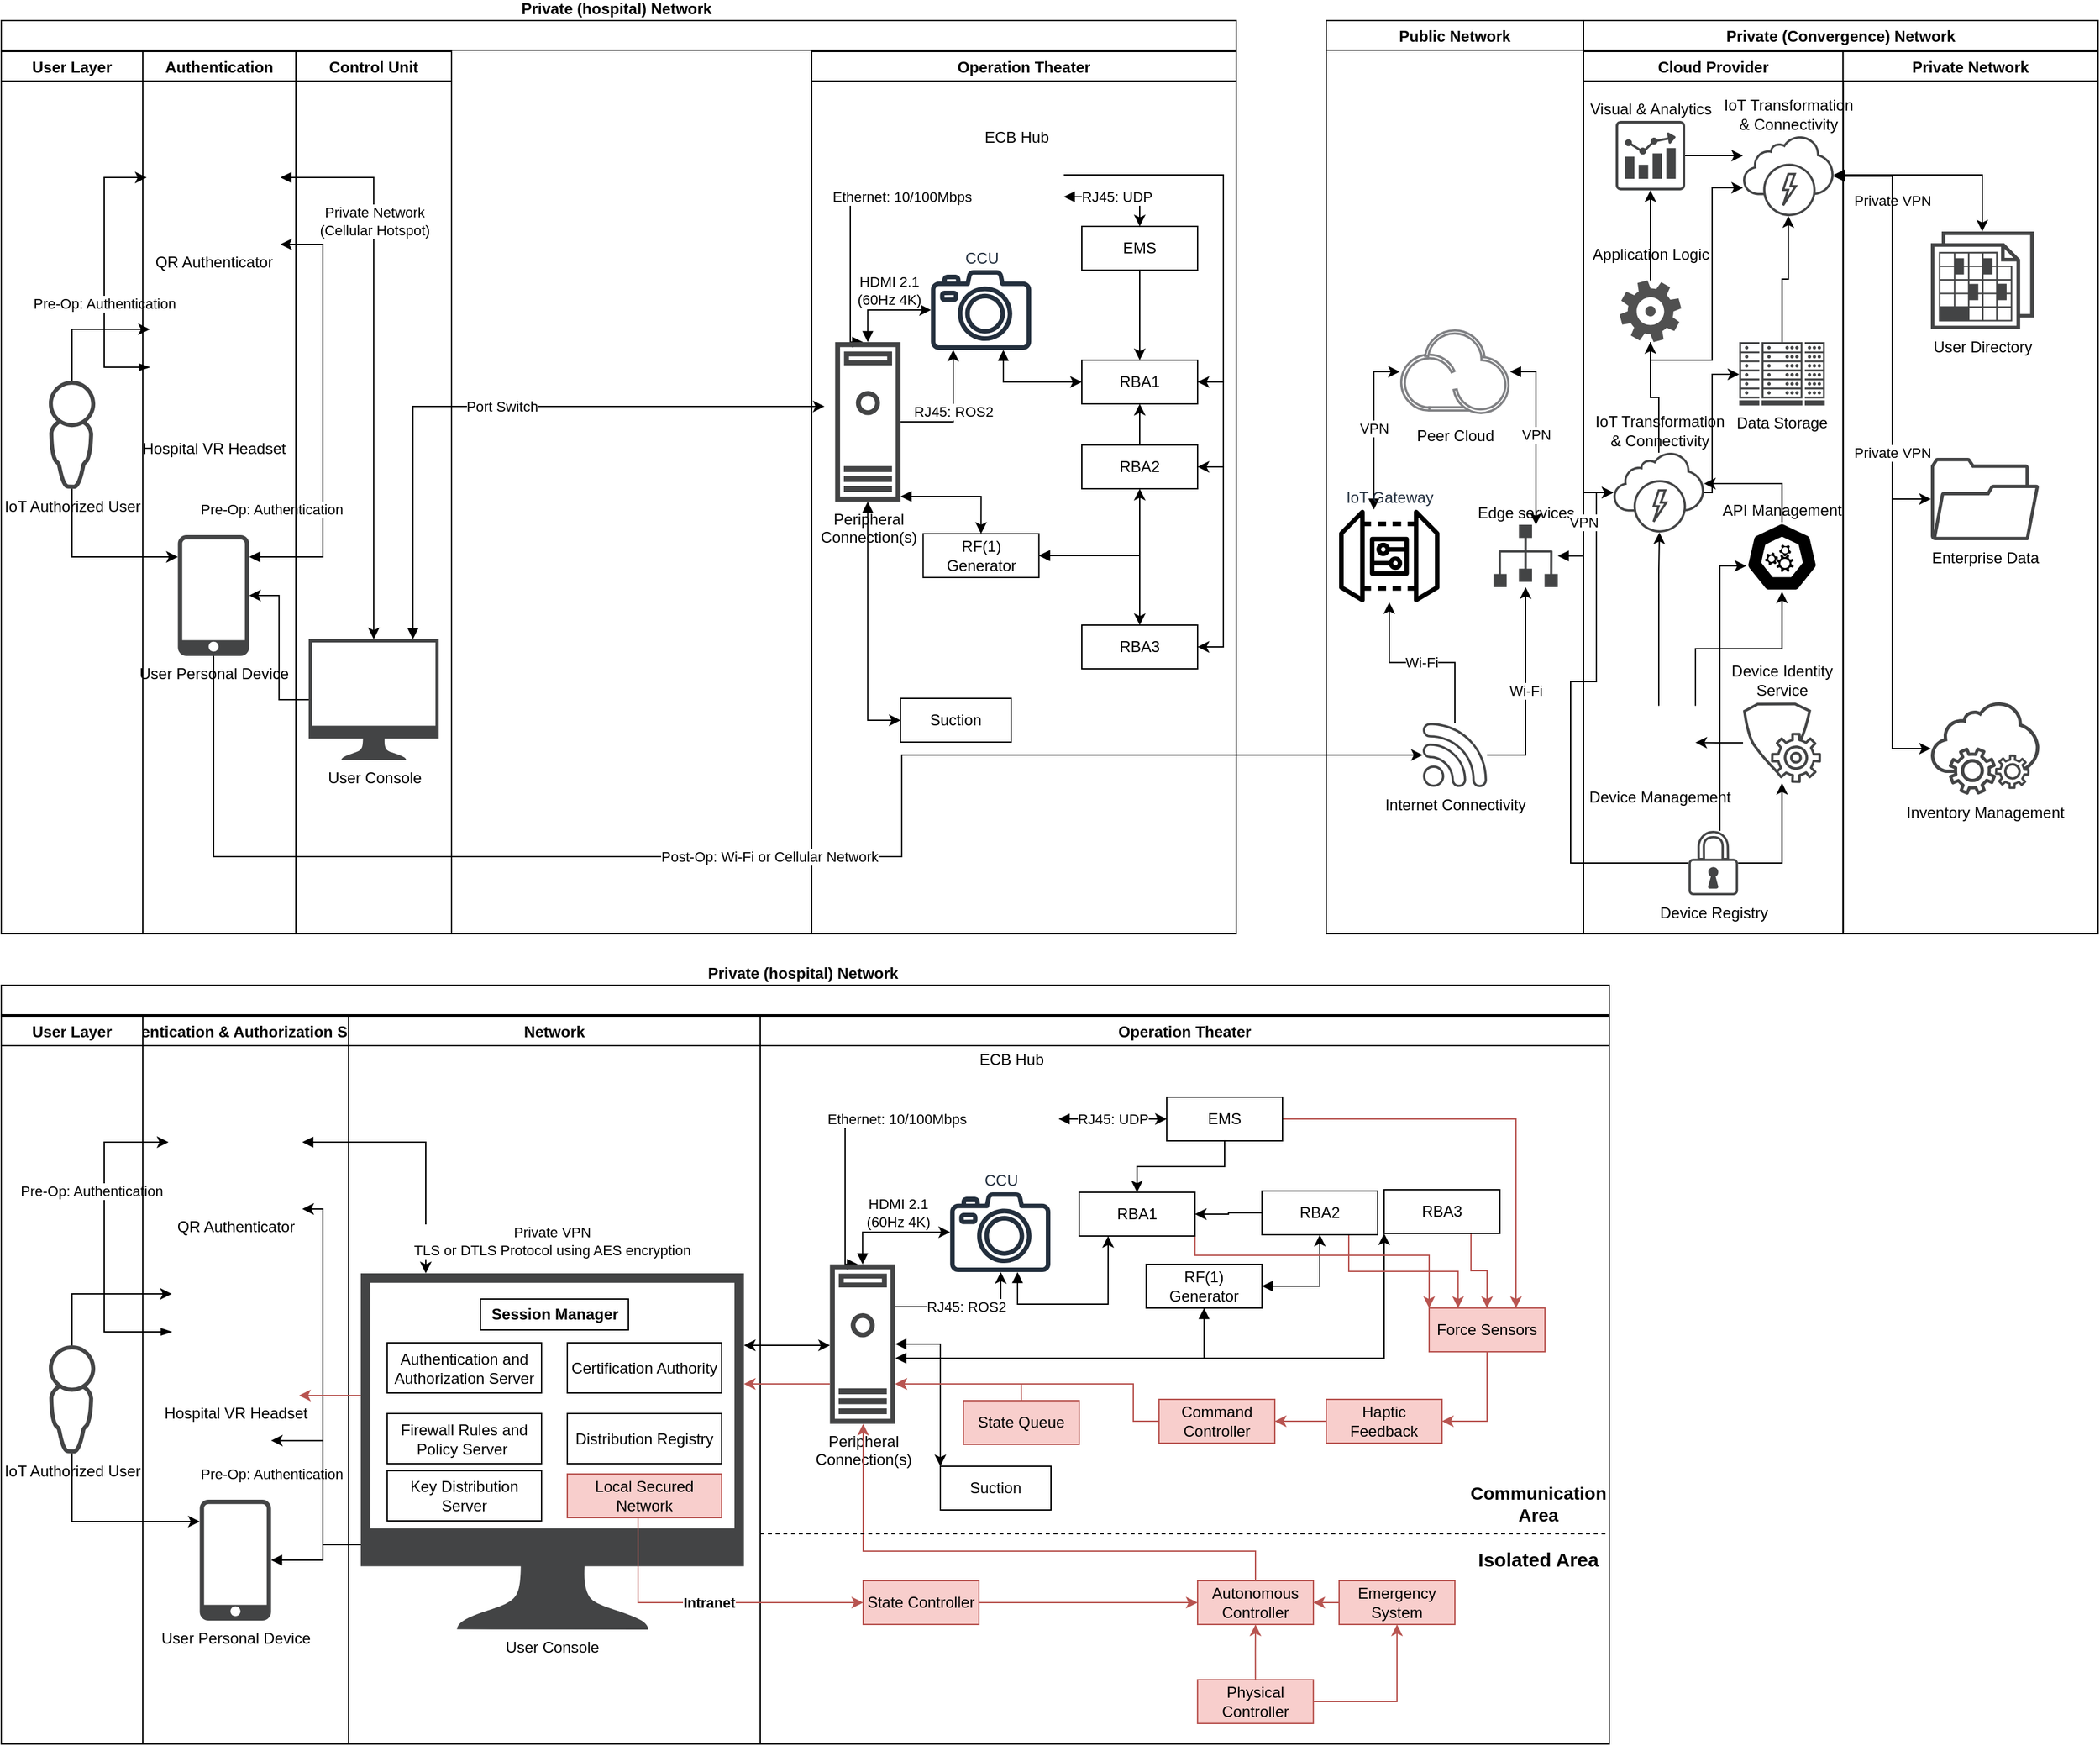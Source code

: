 <mxfile version="23.1.4" type="github">
  <diagram name="Page-1" id="AcW0Z6PNNwn7plAulHl2">
    <mxGraphModel dx="1687" dy="918" grid="1" gridSize="10" guides="1" tooltips="1" connect="1" arrows="1" fold="1" page="1" pageScale="1" pageWidth="850" pageHeight="1100" math="0" shadow="0">
      <root>
        <mxCell id="0" />
        <mxCell id="1" parent="0" />
        <mxCell id="jM8FYMFcYMsa3xAurdGT-1" value="&#xa;Private (hospital) Network " style="swimlane;shadow=0;verticalAlign=bottom;labelPosition=center;verticalLabelPosition=top;align=center;" vertex="1" parent="1">
          <mxGeometry x="50" y="40" width="960" height="710" as="geometry">
            <mxRectangle x="50" y="40" width="190" height="30" as="alternateBounds" />
          </mxGeometry>
        </mxCell>
        <mxCell id="jM8FYMFcYMsa3xAurdGT-2" value="Authentication" style="swimlane;startSize=23;shadow=0;" vertex="1" parent="jM8FYMFcYMsa3xAurdGT-1">
          <mxGeometry x="110" y="24" width="119" height="686" as="geometry" />
        </mxCell>
        <mxCell id="jM8FYMFcYMsa3xAurdGT-3" value="Pre-Op: Authentication" style="edgeStyle=orthogonalEdgeStyle;rounded=0;orthogonalLoop=1;jettySize=auto;html=1;exitX=0;exitY=0.5;exitDx=0;exitDy=0;entryX=0;entryY=0.5;entryDx=0;entryDy=0;startArrow=blockThin;startFill=1;" edge="1" parent="jM8FYMFcYMsa3xAurdGT-2" source="jM8FYMFcYMsa3xAurdGT-4" target="jM8FYMFcYMsa3xAurdGT-5">
          <mxGeometry x="-0.213" relative="1" as="geometry">
            <Array as="points">
              <mxPoint x="-30" y="246" />
              <mxPoint x="-30" y="98" />
            </Array>
            <mxPoint as="offset" />
          </mxGeometry>
        </mxCell>
        <mxCell id="jM8FYMFcYMsa3xAurdGT-4" value="Hospital VR Headset" style="shape=image;html=1;verticalAlign=top;verticalLabelPosition=bottom;labelBackgroundColor=#ffffff;imageAspect=0;aspect=fixed;image=https://cdn2.iconfinder.com/data/icons/business-and-education-1/512/142_VR_googles_headset_reality_virtual_technology_smart-128.png" vertex="1" parent="jM8FYMFcYMsa3xAurdGT-2">
          <mxGeometry x="5.5" y="196" width="99" height="99" as="geometry" />
        </mxCell>
        <mxCell id="jM8FYMFcYMsa3xAurdGT-5" value="QR Authenticator" style="shape=image;html=1;verticalAlign=top;verticalLabelPosition=bottom;labelBackgroundColor=#ffffff;imageAspect=0;aspect=fixed;image=https://cdn1.iconfinder.com/data/icons/iconoir-vol-3/24/qr-code-128.png" vertex="1" parent="jM8FYMFcYMsa3xAurdGT-2">
          <mxGeometry x="3" y="46" width="104" height="104" as="geometry" />
        </mxCell>
        <mxCell id="jM8FYMFcYMsa3xAurdGT-6" value="Pre-Op: Authentication" style="edgeStyle=orthogonalEdgeStyle;rounded=0;orthogonalLoop=1;jettySize=auto;html=1;entryX=1;entryY=1;entryDx=0;entryDy=0;startArrow=block;startFill=1;" edge="1" parent="jM8FYMFcYMsa3xAurdGT-2" source="jM8FYMFcYMsa3xAurdGT-7" target="jM8FYMFcYMsa3xAurdGT-5">
          <mxGeometry x="-0.896" y="37" relative="1" as="geometry">
            <mxPoint x="100" y="98" as="targetPoint" />
            <Array as="points">
              <mxPoint x="140" y="393" />
              <mxPoint x="140" y="150" />
            </Array>
            <mxPoint as="offset" />
          </mxGeometry>
        </mxCell>
        <mxCell id="jM8FYMFcYMsa3xAurdGT-7" value="User Personal Device" style="sketch=0;pointerEvents=1;shadow=0;dashed=0;html=1;strokeColor=none;fillColor=#434445;aspect=fixed;labelPosition=center;verticalLabelPosition=bottom;verticalAlign=top;align=center;outlineConnect=0;shape=mxgraph.vvd.phone;" vertex="1" parent="jM8FYMFcYMsa3xAurdGT-2">
          <mxGeometry x="27.27" y="376" width="55.46" height="94" as="geometry" />
        </mxCell>
        <mxCell id="jM8FYMFcYMsa3xAurdGT-8" value="Operation Theater" style="swimlane;startSize=23;shadow=0;" vertex="1" parent="jM8FYMFcYMsa3xAurdGT-1">
          <mxGeometry x="630" y="24" width="330" height="686" as="geometry" />
        </mxCell>
        <mxCell id="jM8FYMFcYMsa3xAurdGT-9" value="Ethernet: 10/100Mbps" style="edgeStyle=orthogonalEdgeStyle;shape=connector;rounded=0;orthogonalLoop=1;jettySize=auto;html=1;entryX=0;entryY=0.5;entryDx=0;entryDy=0;labelBackgroundColor=default;strokeColor=default;align=center;verticalAlign=middle;fontFamily=Helvetica;fontSize=11;fontColor=default;endArrow=classic;exitX=0.428;exitY=0;exitDx=0;exitDy=0;exitPerimeter=0;startArrow=block;startFill=1;" edge="1" parent="jM8FYMFcYMsa3xAurdGT-8" source="jM8FYMFcYMsa3xAurdGT-14" target="jM8FYMFcYMsa3xAurdGT-25">
          <mxGeometry x="0.516" relative="1" as="geometry">
            <Array as="points">
              <mxPoint x="30" y="226" />
              <mxPoint x="30" y="113" />
            </Array>
            <mxPoint as="offset" />
          </mxGeometry>
        </mxCell>
        <mxCell id="jM8FYMFcYMsa3xAurdGT-10" value="HDMI 2.1&lt;br&gt;(60Hz 4K)" style="edgeStyle=orthogonalEdgeStyle;shape=connector;rounded=0;orthogonalLoop=1;jettySize=auto;html=1;labelBackgroundColor=default;strokeColor=default;align=center;verticalAlign=middle;fontFamily=Helvetica;fontSize=11;fontColor=default;endArrow=classic;startArrow=block;startFill=1;" edge="1" parent="jM8FYMFcYMsa3xAurdGT-8" source="jM8FYMFcYMsa3xAurdGT-14" target="jM8FYMFcYMsa3xAurdGT-16">
          <mxGeometry x="0.117" y="15" relative="1" as="geometry">
            <Array as="points">
              <mxPoint x="44" y="201" />
            </Array>
            <mxPoint as="offset" />
          </mxGeometry>
        </mxCell>
        <mxCell id="jM8FYMFcYMsa3xAurdGT-11" style="edgeStyle=orthogonalEdgeStyle;shape=connector;rounded=0;orthogonalLoop=1;jettySize=auto;html=1;entryX=0.5;entryY=0;entryDx=0;entryDy=0;labelBackgroundColor=default;strokeColor=default;align=center;verticalAlign=middle;fontFamily=Helvetica;fontSize=11;fontColor=default;endArrow=classic;startArrow=block;startFill=1;" edge="1" parent="jM8FYMFcYMsa3xAurdGT-8" source="jM8FYMFcYMsa3xAurdGT-14" target="jM8FYMFcYMsa3xAurdGT-20">
          <mxGeometry relative="1" as="geometry">
            <Array as="points">
              <mxPoint x="132" y="346" />
            </Array>
          </mxGeometry>
        </mxCell>
        <mxCell id="jM8FYMFcYMsa3xAurdGT-12" style="edgeStyle=orthogonalEdgeStyle;shape=connector;rounded=0;orthogonalLoop=1;jettySize=auto;html=1;entryX=0;entryY=0.5;entryDx=0;entryDy=0;labelBackgroundColor=default;strokeColor=default;align=center;verticalAlign=middle;fontFamily=Helvetica;fontSize=11;fontColor=default;endArrow=classic;startArrow=block;startFill=1;" edge="1" parent="jM8FYMFcYMsa3xAurdGT-8" source="jM8FYMFcYMsa3xAurdGT-14" target="jM8FYMFcYMsa3xAurdGT-17">
          <mxGeometry relative="1" as="geometry">
            <Array as="points">
              <mxPoint x="44" y="520" />
            </Array>
          </mxGeometry>
        </mxCell>
        <mxCell id="jM8FYMFcYMsa3xAurdGT-13" value="RJ45: ROS2" style="edgeStyle=orthogonalEdgeStyle;rounded=0;orthogonalLoop=1;jettySize=auto;html=1;" edge="1" parent="jM8FYMFcYMsa3xAurdGT-8" source="jM8FYMFcYMsa3xAurdGT-14" target="jM8FYMFcYMsa3xAurdGT-16">
          <mxGeometry relative="1" as="geometry">
            <Array as="points">
              <mxPoint x="110" y="288" />
            </Array>
          </mxGeometry>
        </mxCell>
        <mxCell id="jM8FYMFcYMsa3xAurdGT-14" value="Peripheral&lt;br&gt;Connection(s)" style="sketch=0;pointerEvents=1;shadow=0;dashed=0;html=1;strokeColor=none;fillColor=#434445;aspect=fixed;labelPosition=center;verticalLabelPosition=bottom;verticalAlign=top;align=center;outlineConnect=0;shape=mxgraph.vvd.machine;" vertex="1" parent="jM8FYMFcYMsa3xAurdGT-8">
          <mxGeometry x="18.23" y="226" width="50.84" height="124" as="geometry" />
        </mxCell>
        <mxCell id="jM8FYMFcYMsa3xAurdGT-15" style="edgeStyle=orthogonalEdgeStyle;shape=connector;rounded=0;orthogonalLoop=1;jettySize=auto;html=1;entryX=0;entryY=0.5;entryDx=0;entryDy=0;labelBackgroundColor=default;strokeColor=default;align=center;verticalAlign=middle;fontFamily=Helvetica;fontSize=11;fontColor=default;endArrow=classic;startArrow=block;startFill=1;" edge="1" parent="jM8FYMFcYMsa3xAurdGT-8" source="jM8FYMFcYMsa3xAurdGT-16" target="jM8FYMFcYMsa3xAurdGT-26">
          <mxGeometry relative="1" as="geometry">
            <Array as="points">
              <mxPoint x="149" y="257" />
            </Array>
          </mxGeometry>
        </mxCell>
        <mxCell id="jM8FYMFcYMsa3xAurdGT-16" value="CCU" style="sketch=0;outlineConnect=0;fontColor=#232F3E;gradientColor=none;fillColor=#232F3D;strokeColor=none;dashed=0;verticalLabelPosition=top;verticalAlign=bottom;align=center;html=1;fontSize=12;fontStyle=0;aspect=fixed;pointerEvents=1;shape=mxgraph.aws4.camera2;labelPosition=center;" vertex="1" parent="jM8FYMFcYMsa3xAurdGT-8">
          <mxGeometry x="92.65" y="170" width="78" height="62" as="geometry" />
        </mxCell>
        <mxCell id="jM8FYMFcYMsa3xAurdGT-17" value="Suction" style="rounded=0;whiteSpace=wrap;html=1;" vertex="1" parent="jM8FYMFcYMsa3xAurdGT-8">
          <mxGeometry x="69.07" y="503" width="86" height="34" as="geometry" />
        </mxCell>
        <mxCell id="jM8FYMFcYMsa3xAurdGT-18" style="edgeStyle=orthogonalEdgeStyle;shape=connector;rounded=0;orthogonalLoop=1;jettySize=auto;html=1;entryX=0.5;entryY=1;entryDx=0;entryDy=0;labelBackgroundColor=default;strokeColor=default;align=center;verticalAlign=middle;fontFamily=Helvetica;fontSize=11;fontColor=default;endArrow=classic;startArrow=block;startFill=1;" edge="1" parent="jM8FYMFcYMsa3xAurdGT-8" source="jM8FYMFcYMsa3xAurdGT-20" target="jM8FYMFcYMsa3xAurdGT-28">
          <mxGeometry relative="1" as="geometry" />
        </mxCell>
        <mxCell id="jM8FYMFcYMsa3xAurdGT-19" style="edgeStyle=orthogonalEdgeStyle;shape=connector;rounded=0;orthogonalLoop=1;jettySize=auto;html=1;entryX=0.5;entryY=0;entryDx=0;entryDy=0;labelBackgroundColor=default;strokeColor=default;align=center;verticalAlign=middle;fontFamily=Helvetica;fontSize=11;fontColor=default;endArrow=classic;startArrow=block;startFill=1;" edge="1" parent="jM8FYMFcYMsa3xAurdGT-8" source="jM8FYMFcYMsa3xAurdGT-20" target="jM8FYMFcYMsa3xAurdGT-29">
          <mxGeometry relative="1" as="geometry" />
        </mxCell>
        <mxCell id="jM8FYMFcYMsa3xAurdGT-20" value="RF(1) Generator" style="rounded=0;whiteSpace=wrap;html=1;" vertex="1" parent="jM8FYMFcYMsa3xAurdGT-8">
          <mxGeometry x="86.65" y="375" width="90" height="34" as="geometry" />
        </mxCell>
        <mxCell id="jM8FYMFcYMsa3xAurdGT-21" value="RJ45: UDP" style="edgeStyle=orthogonalEdgeStyle;shape=connector;rounded=0;orthogonalLoop=1;jettySize=auto;html=1;exitX=1;exitY=0.5;exitDx=0;exitDy=0;entryX=0.5;entryY=0;entryDx=0;entryDy=0;labelBackgroundColor=default;strokeColor=default;align=center;verticalAlign=middle;fontFamily=Helvetica;fontSize=11;fontColor=default;endArrow=classic;startArrow=block;startFill=1;" edge="1" parent="jM8FYMFcYMsa3xAurdGT-8" source="jM8FYMFcYMsa3xAurdGT-25" target="jM8FYMFcYMsa3xAurdGT-31">
          <mxGeometry relative="1" as="geometry" />
        </mxCell>
        <mxCell id="jM8FYMFcYMsa3xAurdGT-22" style="edgeStyle=orthogonalEdgeStyle;shape=connector;rounded=0;orthogonalLoop=1;jettySize=auto;html=1;labelBackgroundColor=default;strokeColor=default;align=center;verticalAlign=middle;fontFamily=Helvetica;fontSize=11;fontColor=default;endArrow=classic;" edge="1" parent="jM8FYMFcYMsa3xAurdGT-8" source="jM8FYMFcYMsa3xAurdGT-25" target="jM8FYMFcYMsa3xAurdGT-26">
          <mxGeometry relative="1" as="geometry">
            <Array as="points">
              <mxPoint x="320" y="96" />
              <mxPoint x="320" y="257" />
            </Array>
          </mxGeometry>
        </mxCell>
        <mxCell id="jM8FYMFcYMsa3xAurdGT-23" style="edgeStyle=orthogonalEdgeStyle;shape=connector;rounded=0;orthogonalLoop=1;jettySize=auto;html=1;entryX=1;entryY=0.5;entryDx=0;entryDy=0;labelBackgroundColor=default;strokeColor=default;align=center;verticalAlign=middle;fontFamily=Helvetica;fontSize=11;fontColor=default;endArrow=classic;" edge="1" parent="jM8FYMFcYMsa3xAurdGT-8" source="jM8FYMFcYMsa3xAurdGT-25" target="jM8FYMFcYMsa3xAurdGT-28">
          <mxGeometry relative="1" as="geometry">
            <Array as="points">
              <mxPoint x="320" y="96" />
              <mxPoint x="320" y="323" />
            </Array>
          </mxGeometry>
        </mxCell>
        <mxCell id="jM8FYMFcYMsa3xAurdGT-24" style="edgeStyle=orthogonalEdgeStyle;shape=connector;rounded=0;orthogonalLoop=1;jettySize=auto;html=1;entryX=1;entryY=0.5;entryDx=0;entryDy=0;labelBackgroundColor=default;strokeColor=default;align=center;verticalAlign=middle;fontFamily=Helvetica;fontSize=11;fontColor=default;endArrow=classic;" edge="1" parent="jM8FYMFcYMsa3xAurdGT-8" source="jM8FYMFcYMsa3xAurdGT-25" target="jM8FYMFcYMsa3xAurdGT-29">
          <mxGeometry relative="1" as="geometry">
            <Array as="points">
              <mxPoint x="320" y="96" />
              <mxPoint x="320" y="463" />
            </Array>
          </mxGeometry>
        </mxCell>
        <mxCell id="jM8FYMFcYMsa3xAurdGT-25" value="ECB Hub" style="shape=image;html=1;verticalAlign=bottom;verticalLabelPosition=top;labelBackgroundColor=#ffffff;imageAspect=0;aspect=fixed;image=https://cdn1.iconfinder.com/data/icons/bootstrap-vol-3/16/motherboard-128.png;labelPosition=center;align=center;" vertex="1" parent="jM8FYMFcYMsa3xAurdGT-8">
          <mxGeometry x="122" y="76" width="74" height="74" as="geometry" />
        </mxCell>
        <mxCell id="jM8FYMFcYMsa3xAurdGT-26" value="RBA1" style="rounded=0;whiteSpace=wrap;html=1;" vertex="1" parent="jM8FYMFcYMsa3xAurdGT-8">
          <mxGeometry x="210" y="240" width="90" height="34" as="geometry" />
        </mxCell>
        <mxCell id="jM8FYMFcYMsa3xAurdGT-27" value="" style="edgeStyle=orthogonalEdgeStyle;shape=connector;rounded=0;orthogonalLoop=1;jettySize=auto;html=1;labelBackgroundColor=default;strokeColor=default;align=center;verticalAlign=middle;fontFamily=Helvetica;fontSize=11;fontColor=default;endArrow=classic;" edge="1" parent="jM8FYMFcYMsa3xAurdGT-8" source="jM8FYMFcYMsa3xAurdGT-28" target="jM8FYMFcYMsa3xAurdGT-26">
          <mxGeometry relative="1" as="geometry" />
        </mxCell>
        <mxCell id="jM8FYMFcYMsa3xAurdGT-28" value="RBA2" style="rounded=0;whiteSpace=wrap;html=1;" vertex="1" parent="jM8FYMFcYMsa3xAurdGT-8">
          <mxGeometry x="210" y="306" width="90" height="34" as="geometry" />
        </mxCell>
        <mxCell id="jM8FYMFcYMsa3xAurdGT-29" value="RBA3" style="rounded=0;whiteSpace=wrap;html=1;" vertex="1" parent="jM8FYMFcYMsa3xAurdGT-8">
          <mxGeometry x="210" y="446" width="90" height="34" as="geometry" />
        </mxCell>
        <mxCell id="jM8FYMFcYMsa3xAurdGT-30" value="" style="edgeStyle=orthogonalEdgeStyle;shape=connector;rounded=0;orthogonalLoop=1;jettySize=auto;html=1;labelBackgroundColor=default;strokeColor=default;align=center;verticalAlign=middle;fontFamily=Helvetica;fontSize=11;fontColor=default;endArrow=classic;" edge="1" parent="jM8FYMFcYMsa3xAurdGT-8" source="jM8FYMFcYMsa3xAurdGT-31" target="jM8FYMFcYMsa3xAurdGT-26">
          <mxGeometry relative="1" as="geometry" />
        </mxCell>
        <mxCell id="jM8FYMFcYMsa3xAurdGT-31" value="EMS" style="rounded=0;whiteSpace=wrap;html=1;" vertex="1" parent="jM8FYMFcYMsa3xAurdGT-8">
          <mxGeometry x="210" y="136" width="90" height="34" as="geometry" />
        </mxCell>
        <mxCell id="jM8FYMFcYMsa3xAurdGT-76" value="Control Unit" style="swimlane;startSize=23;shadow=0;" vertex="1" parent="jM8FYMFcYMsa3xAurdGT-1">
          <mxGeometry x="229" y="24" width="121" height="686" as="geometry" />
        </mxCell>
        <mxCell id="jM8FYMFcYMsa3xAurdGT-77" value="User Console" style="sketch=0;pointerEvents=1;shadow=0;dashed=0;html=1;strokeColor=none;fillColor=#434445;aspect=fixed;labelPosition=center;verticalLabelPosition=bottom;verticalAlign=top;align=center;outlineConnect=0;shape=mxgraph.vvd.monitor;" vertex="1" parent="jM8FYMFcYMsa3xAurdGT-76">
          <mxGeometry x="9.96" y="457" width="101.08" height="94" as="geometry" />
        </mxCell>
        <mxCell id="jM8FYMFcYMsa3xAurdGT-78" value="Private Network&lt;br&gt;(Cellular Hotspot)" style="edgeStyle=orthogonalEdgeStyle;shape=connector;rounded=0;orthogonalLoop=1;jettySize=auto;html=1;labelBackgroundColor=default;strokeColor=default;align=center;verticalAlign=middle;fontFamily=Helvetica;fontSize=11;fontColor=default;endArrow=classic;startArrow=block;startFill=1;" edge="1" parent="jM8FYMFcYMsa3xAurdGT-1" source="jM8FYMFcYMsa3xAurdGT-5" target="jM8FYMFcYMsa3xAurdGT-77">
          <mxGeometry x="-0.503" relative="1" as="geometry">
            <mxPoint as="offset" />
          </mxGeometry>
        </mxCell>
        <mxCell id="jM8FYMFcYMsa3xAurdGT-79" value="Port Switch" style="edgeStyle=orthogonalEdgeStyle;shape=connector;rounded=0;orthogonalLoop=1;jettySize=auto;html=1;labelBackgroundColor=default;strokeColor=default;align=center;verticalAlign=middle;fontFamily=Helvetica;fontSize=11;fontColor=default;endArrow=classic;startArrow=block;startFill=1;entryX=-0.162;entryY=0.403;entryDx=0;entryDy=0;entryPerimeter=0;" edge="1" parent="jM8FYMFcYMsa3xAurdGT-1" source="jM8FYMFcYMsa3xAurdGT-77" target="jM8FYMFcYMsa3xAurdGT-14">
          <mxGeometry relative="1" as="geometry">
            <Array as="points">
              <mxPoint x="320" y="300" />
            </Array>
          </mxGeometry>
        </mxCell>
        <mxCell id="jM8FYMFcYMsa3xAurdGT-80" style="edgeStyle=orthogonalEdgeStyle;shape=connector;rounded=0;orthogonalLoop=1;jettySize=auto;html=1;labelBackgroundColor=default;strokeColor=default;align=center;verticalAlign=middle;fontFamily=Helvetica;fontSize=11;fontColor=default;endArrow=classic;" edge="1" parent="jM8FYMFcYMsa3xAurdGT-1" source="jM8FYMFcYMsa3xAurdGT-77" target="jM8FYMFcYMsa3xAurdGT-7">
          <mxGeometry relative="1" as="geometry" />
        </mxCell>
        <mxCell id="jM8FYMFcYMsa3xAurdGT-32" value="User Layer" style="swimlane;startSize=23;shadow=0;" vertex="1" parent="1">
          <mxGeometry x="50" y="64" width="110" height="686" as="geometry" />
        </mxCell>
        <mxCell id="jM8FYMFcYMsa3xAurdGT-33" value="IoT Authorized User" style="sketch=0;pointerEvents=1;shadow=0;dashed=0;html=1;strokeColor=none;fillColor=#434445;aspect=fixed;labelPosition=center;verticalLabelPosition=bottom;verticalAlign=top;align=center;outlineConnect=0;shape=mxgraph.vvd.administrator;" vertex="1" parent="jM8FYMFcYMsa3xAurdGT-32">
          <mxGeometry x="36.94" y="256" width="36.12" height="84" as="geometry" />
        </mxCell>
        <mxCell id="jM8FYMFcYMsa3xAurdGT-34" value="Private (Convergence) Network" style="swimlane;shadow=0;" vertex="1" parent="1">
          <mxGeometry x="1280" y="40" width="400" height="710" as="geometry">
            <mxRectangle x="50" y="40" width="190" height="30" as="alternateBounds" />
          </mxGeometry>
        </mxCell>
        <mxCell id="jM8FYMFcYMsa3xAurdGT-35" value="Cloud Provider" style="swimlane;startSize=23;shadow=0;" vertex="1" parent="jM8FYMFcYMsa3xAurdGT-34">
          <mxGeometry y="24" width="201.78" height="686" as="geometry" />
        </mxCell>
        <mxCell id="jM8FYMFcYMsa3xAurdGT-36" style="edgeStyle=orthogonalEdgeStyle;shape=connector;rounded=0;orthogonalLoop=1;jettySize=auto;html=1;labelBackgroundColor=default;strokeColor=default;align=center;verticalAlign=middle;fontFamily=Helvetica;fontSize=11;fontColor=default;endArrow=classic;" edge="1" parent="jM8FYMFcYMsa3xAurdGT-35" source="jM8FYMFcYMsa3xAurdGT-37" target="jM8FYMFcYMsa3xAurdGT-53">
          <mxGeometry relative="1" as="geometry" />
        </mxCell>
        <mxCell id="jM8FYMFcYMsa3xAurdGT-37" value="Data Storage" style="sketch=0;pointerEvents=1;shadow=0;dashed=0;html=1;strokeColor=none;fillColor=#434445;aspect=fixed;labelPosition=center;verticalLabelPosition=bottom;verticalAlign=top;align=center;outlineConnect=0;shape=mxgraph.vvd.datacenter;" vertex="1" parent="jM8FYMFcYMsa3xAurdGT-35">
          <mxGeometry x="121.07" y="226" width="66.49" height="49.2" as="geometry" />
        </mxCell>
        <mxCell id="jM8FYMFcYMsa3xAurdGT-38" style="edgeStyle=orthogonalEdgeStyle;shape=connector;rounded=0;orthogonalLoop=1;jettySize=auto;html=1;labelBackgroundColor=default;strokeColor=default;align=center;verticalAlign=middle;fontFamily=Helvetica;fontSize=11;fontColor=default;endArrow=classic;" edge="1" parent="jM8FYMFcYMsa3xAurdGT-35" source="jM8FYMFcYMsa3xAurdGT-40" target="jM8FYMFcYMsa3xAurdGT-55">
          <mxGeometry relative="1" as="geometry" />
        </mxCell>
        <mxCell id="jM8FYMFcYMsa3xAurdGT-39" style="edgeStyle=orthogonalEdgeStyle;shape=connector;rounded=0;orthogonalLoop=1;jettySize=auto;html=1;labelBackgroundColor=default;strokeColor=default;align=center;verticalAlign=middle;fontFamily=Helvetica;fontSize=11;fontColor=default;endArrow=classic;" edge="1" parent="jM8FYMFcYMsa3xAurdGT-35" source="jM8FYMFcYMsa3xAurdGT-40" target="jM8FYMFcYMsa3xAurdGT-53">
          <mxGeometry relative="1" as="geometry">
            <Array as="points">
              <mxPoint x="52" y="240" />
              <mxPoint x="100" y="240" />
              <mxPoint x="100" y="106" />
            </Array>
          </mxGeometry>
        </mxCell>
        <mxCell id="jM8FYMFcYMsa3xAurdGT-40" value="&lt;p style=&quot;line-height: 80%;&quot;&gt;Application Logic&lt;/p&gt;" style="sketch=0;pointerEvents=1;shadow=0;dashed=0;html=1;strokeColor=none;fillColor=#505050;labelPosition=center;verticalLabelPosition=top;verticalAlign=bottom;outlineConnect=0;align=center;shape=mxgraph.office.concepts.settings_office_365;" vertex="1" parent="jM8FYMFcYMsa3xAurdGT-35">
          <mxGeometry x="28" y="178" width="48" height="48" as="geometry" />
        </mxCell>
        <mxCell id="jM8FYMFcYMsa3xAurdGT-41" style="edgeStyle=orthogonalEdgeStyle;shape=connector;rounded=0;orthogonalLoop=1;jettySize=auto;html=1;labelBackgroundColor=default;strokeColor=default;align=center;verticalAlign=middle;fontFamily=Helvetica;fontSize=11;fontColor=default;endArrow=classic;" edge="1" parent="jM8FYMFcYMsa3xAurdGT-35" source="jM8FYMFcYMsa3xAurdGT-43" target="jM8FYMFcYMsa3xAurdGT-40">
          <mxGeometry relative="1" as="geometry" />
        </mxCell>
        <mxCell id="jM8FYMFcYMsa3xAurdGT-42" style="edgeStyle=orthogonalEdgeStyle;shape=connector;rounded=0;orthogonalLoop=1;jettySize=auto;html=1;labelBackgroundColor=default;strokeColor=default;align=center;verticalAlign=middle;fontFamily=Helvetica;fontSize=11;fontColor=default;endArrow=classic;" edge="1" parent="jM8FYMFcYMsa3xAurdGT-35" source="jM8FYMFcYMsa3xAurdGT-43" target="jM8FYMFcYMsa3xAurdGT-37">
          <mxGeometry relative="1" as="geometry">
            <Array as="points">
              <mxPoint x="100" y="343" />
              <mxPoint x="100" y="251" />
            </Array>
          </mxGeometry>
        </mxCell>
        <mxCell id="jM8FYMFcYMsa3xAurdGT-43" value="IoT Transformation &lt;br&gt;&amp;amp; Connectivity" style="sketch=0;pointerEvents=1;shadow=0;dashed=0;html=1;strokeColor=none;fillColor=#434445;aspect=fixed;labelPosition=center;verticalLabelPosition=top;verticalAlign=bottom;align=center;outlineConnect=0;shape=mxgraph.vvd.service_provider_cloud_environment;" vertex="1" parent="jM8FYMFcYMsa3xAurdGT-35">
          <mxGeometry x="23.27" y="312" width="70.46" height="62" as="geometry" />
        </mxCell>
        <mxCell id="jM8FYMFcYMsa3xAurdGT-44" style="edgeStyle=orthogonalEdgeStyle;shape=connector;rounded=0;orthogonalLoop=1;jettySize=auto;html=1;exitX=0.5;exitY=0;exitDx=0;exitDy=0;labelBackgroundColor=default;strokeColor=default;align=center;verticalAlign=middle;fontFamily=Helvetica;fontSize=11;fontColor=default;endArrow=classic;" edge="1" parent="jM8FYMFcYMsa3xAurdGT-35" source="jM8FYMFcYMsa3xAurdGT-45" target="jM8FYMFcYMsa3xAurdGT-43">
          <mxGeometry relative="1" as="geometry">
            <Array as="points">
              <mxPoint x="59" y="406" />
              <mxPoint x="59" y="406" />
            </Array>
          </mxGeometry>
        </mxCell>
        <mxCell id="jM8FYMFcYMsa3xAurdGT-45" value="Device Management" style="shape=image;html=1;verticalAlign=top;verticalLabelPosition=bottom;labelBackgroundColor=#ffffff;imageAspect=0;aspect=fixed;image=https://cdn0.iconfinder.com/data/icons/call-center-and-service/32/27-Settings-128.png" vertex="1" parent="jM8FYMFcYMsa3xAurdGT-35">
          <mxGeometry x="30" y="508.75" width="57" height="57" as="geometry" />
        </mxCell>
        <mxCell id="jM8FYMFcYMsa3xAurdGT-46" style="edgeStyle=orthogonalEdgeStyle;shape=connector;rounded=0;orthogonalLoop=1;jettySize=auto;html=1;labelBackgroundColor=default;strokeColor=default;align=center;verticalAlign=middle;fontFamily=Helvetica;fontSize=11;fontColor=default;endArrow=classic;" edge="1" parent="jM8FYMFcYMsa3xAurdGT-35" source="jM8FYMFcYMsa3xAurdGT-47" target="jM8FYMFcYMsa3xAurdGT-45">
          <mxGeometry relative="1" as="geometry" />
        </mxCell>
        <mxCell id="jM8FYMFcYMsa3xAurdGT-47" value="Device Identity &lt;br&gt;Service" style="sketch=0;pointerEvents=1;shadow=0;dashed=0;html=1;strokeColor=none;fillColor=#434445;aspect=fixed;labelPosition=center;verticalLabelPosition=top;verticalAlign=bottom;align=center;outlineConnect=0;shape=mxgraph.vvd.protection_group_config;" vertex="1" parent="jM8FYMFcYMsa3xAurdGT-35">
          <mxGeometry x="124" y="506.25" width="60.63" height="62.5" as="geometry" />
        </mxCell>
        <mxCell id="jM8FYMFcYMsa3xAurdGT-48" style="edgeStyle=orthogonalEdgeStyle;shape=connector;rounded=0;orthogonalLoop=1;jettySize=auto;html=1;labelBackgroundColor=default;strokeColor=default;align=center;verticalAlign=middle;fontFamily=Helvetica;fontSize=11;fontColor=default;endArrow=classic;" edge="1" parent="jM8FYMFcYMsa3xAurdGT-35" source="jM8FYMFcYMsa3xAurdGT-50" target="jM8FYMFcYMsa3xAurdGT-47">
          <mxGeometry relative="1" as="geometry" />
        </mxCell>
        <mxCell id="jM8FYMFcYMsa3xAurdGT-49" style="edgeStyle=orthogonalEdgeStyle;shape=connector;rounded=0;orthogonalLoop=1;jettySize=auto;html=1;labelBackgroundColor=default;strokeColor=default;align=center;verticalAlign=middle;fontFamily=Helvetica;fontSize=11;fontColor=default;endArrow=classic;" edge="1" parent="jM8FYMFcYMsa3xAurdGT-35" source="jM8FYMFcYMsa3xAurdGT-50" target="jM8FYMFcYMsa3xAurdGT-43">
          <mxGeometry relative="1" as="geometry">
            <Array as="points">
              <mxPoint x="-10" y="631" />
              <mxPoint x="-10" y="490" />
              <mxPoint x="10" y="490" />
              <mxPoint x="10" y="343" />
            </Array>
          </mxGeometry>
        </mxCell>
        <mxCell id="jM8FYMFcYMsa3xAurdGT-50" value="Device Registry" style="sketch=0;pointerEvents=1;shadow=0;dashed=0;html=1;strokeColor=none;fillColor=#434445;aspect=fixed;labelPosition=center;verticalLabelPosition=bottom;verticalAlign=top;align=center;outlineConnect=0;shape=mxgraph.vvd.security;" vertex="1" parent="jM8FYMFcYMsa3xAurdGT-35">
          <mxGeometry x="81.64" y="606" width="38.5" height="50" as="geometry" />
        </mxCell>
        <mxCell id="jM8FYMFcYMsa3xAurdGT-51" style="edgeStyle=orthogonalEdgeStyle;shape=connector;rounded=0;orthogonalLoop=1;jettySize=auto;html=1;exitX=0.5;exitY=0;exitDx=0;exitDy=0;exitPerimeter=0;labelBackgroundColor=default;strokeColor=default;align=center;verticalAlign=middle;fontFamily=Helvetica;fontSize=11;fontColor=default;endArrow=classic;" edge="1" parent="jM8FYMFcYMsa3xAurdGT-35" source="jM8FYMFcYMsa3xAurdGT-52" target="jM8FYMFcYMsa3xAurdGT-43">
          <mxGeometry relative="1" as="geometry">
            <Array as="points">
              <mxPoint x="154" y="336" />
            </Array>
          </mxGeometry>
        </mxCell>
        <mxCell id="jM8FYMFcYMsa3xAurdGT-52" value="&lt;br&gt;&lt;br&gt;&lt;br&gt;&lt;br&gt;&lt;br&gt;API Management" style="aspect=fixed;sketch=0;html=1;dashed=0;whitespace=wrap;fillColor=#00000;strokeColor=#ffffff;points=[[0.005,0.63,0],[0.1,0.2,0],[0.9,0.2,0],[0.5,0,0],[0.995,0.63,0],[0.72,0.99,0],[0.5,1,0],[0.28,0.99,0]];shape=mxgraph.kubernetes.icon2;prIcon=api;labelPosition=center;verticalLabelPosition=top;align=center;verticalAlign=bottom;" vertex="1" parent="jM8FYMFcYMsa3xAurdGT-35">
          <mxGeometry x="126.19" y="366" width="56.25" height="54" as="geometry" />
        </mxCell>
        <mxCell id="jM8FYMFcYMsa3xAurdGT-53" value="IoT Transformation &lt;br&gt;&amp;amp; Connectivity" style="sketch=0;pointerEvents=1;shadow=0;dashed=0;html=1;strokeColor=none;fillColor=#434445;aspect=fixed;labelPosition=center;verticalLabelPosition=top;verticalAlign=bottom;align=center;outlineConnect=0;shape=mxgraph.vvd.service_provider_cloud_environment;" vertex="1" parent="jM8FYMFcYMsa3xAurdGT-35">
          <mxGeometry x="124.0" y="66" width="70.46" height="62" as="geometry" />
        </mxCell>
        <mxCell id="jM8FYMFcYMsa3xAurdGT-54" style="edgeStyle=orthogonalEdgeStyle;shape=connector;rounded=0;orthogonalLoop=1;jettySize=auto;html=1;labelBackgroundColor=default;strokeColor=default;align=center;verticalAlign=middle;fontFamily=Helvetica;fontSize=11;fontColor=default;endArrow=classic;" edge="1" parent="jM8FYMFcYMsa3xAurdGT-35" source="jM8FYMFcYMsa3xAurdGT-55" target="jM8FYMFcYMsa3xAurdGT-53">
          <mxGeometry relative="1" as="geometry">
            <Array as="points">
              <mxPoint x="50" y="77" />
            </Array>
          </mxGeometry>
        </mxCell>
        <mxCell id="jM8FYMFcYMsa3xAurdGT-55" value="Visual &amp;amp; Analytics" style="sketch=0;pointerEvents=1;shadow=0;dashed=0;html=1;strokeColor=none;fillColor=#434445;aspect=fixed;labelPosition=center;verticalLabelPosition=top;verticalAlign=bottom;align=center;outlineConnect=0;shape=mxgraph.vvd.vrops;" vertex="1" parent="jM8FYMFcYMsa3xAurdGT-35">
          <mxGeometry x="25" y="54" width="54" height="54" as="geometry" />
        </mxCell>
        <mxCell id="jM8FYMFcYMsa3xAurdGT-56" style="edgeStyle=orthogonalEdgeStyle;shape=connector;rounded=0;orthogonalLoop=1;jettySize=auto;html=1;exitX=1;exitY=0;exitDx=0;exitDy=0;entryX=0.5;entryY=1;entryDx=0;entryDy=0;entryPerimeter=0;labelBackgroundColor=default;strokeColor=default;align=center;verticalAlign=middle;fontFamily=Helvetica;fontSize=11;fontColor=default;endArrow=classic;" edge="1" parent="jM8FYMFcYMsa3xAurdGT-35" source="jM8FYMFcYMsa3xAurdGT-45" target="jM8FYMFcYMsa3xAurdGT-52">
          <mxGeometry relative="1" as="geometry" />
        </mxCell>
        <mxCell id="jM8FYMFcYMsa3xAurdGT-57" style="edgeStyle=orthogonalEdgeStyle;shape=connector;rounded=0;orthogonalLoop=1;jettySize=auto;html=1;entryX=0.005;entryY=0.63;entryDx=0;entryDy=0;entryPerimeter=0;labelBackgroundColor=default;strokeColor=default;align=center;verticalAlign=middle;fontFamily=Helvetica;fontSize=11;fontColor=default;endArrow=classic;" edge="1" parent="jM8FYMFcYMsa3xAurdGT-35" source="jM8FYMFcYMsa3xAurdGT-50" target="jM8FYMFcYMsa3xAurdGT-52">
          <mxGeometry relative="1" as="geometry">
            <Array as="points">
              <mxPoint x="106" y="400" />
            </Array>
          </mxGeometry>
        </mxCell>
        <mxCell id="jM8FYMFcYMsa3xAurdGT-58" value="Private Network" style="swimlane;startSize=23;shadow=0;" vertex="1" parent="jM8FYMFcYMsa3xAurdGT-34">
          <mxGeometry x="201.78" y="24" width="198.22" height="686" as="geometry" />
        </mxCell>
        <mxCell id="jM8FYMFcYMsa3xAurdGT-59" value="User Directory" style="sketch=0;pointerEvents=1;shadow=0;dashed=0;html=1;strokeColor=none;fillColor=#434445;aspect=fixed;labelPosition=center;verticalLabelPosition=bottom;verticalAlign=top;align=center;outlineConnect=0;shape=mxgraph.vvd.blueprint;" vertex="1" parent="jM8FYMFcYMsa3xAurdGT-58">
          <mxGeometry x="68.22" y="140" width="80" height="76" as="geometry" />
        </mxCell>
        <mxCell id="jM8FYMFcYMsa3xAurdGT-60" value="Inventory Management" style="sketch=0;pointerEvents=1;shadow=0;dashed=0;html=1;strokeColor=none;fillColor=#434445;aspect=fixed;labelPosition=center;verticalLabelPosition=bottom;verticalAlign=top;align=center;outlineConnect=0;shape=mxgraph.vvd.on_demand_self_service;" vertex="1" parent="jM8FYMFcYMsa3xAurdGT-58">
          <mxGeometry x="68.22" y="506" width="84.71" height="72" as="geometry" />
        </mxCell>
        <mxCell id="jM8FYMFcYMsa3xAurdGT-61" value="Enterprise Data" style="sketch=0;pointerEvents=1;shadow=0;dashed=0;html=1;strokeColor=none;fillColor=#434445;aspect=fixed;labelPosition=center;verticalLabelPosition=bottom;verticalAlign=top;align=center;outlineConnect=0;shape=mxgraph.vvd.folder;" vertex="1" parent="jM8FYMFcYMsa3xAurdGT-58">
          <mxGeometry x="68.22" y="316" width="84.21" height="64" as="geometry" />
        </mxCell>
        <mxCell id="jM8FYMFcYMsa3xAurdGT-62" value="Private VPN" style="edgeStyle=orthogonalEdgeStyle;shape=connector;rounded=0;orthogonalLoop=1;jettySize=auto;html=1;labelBackgroundColor=default;strokeColor=default;align=center;verticalAlign=middle;fontFamily=Helvetica;fontSize=11;fontColor=default;endArrow=classic;startArrow=block;startFill=1;" edge="1" parent="jM8FYMFcYMsa3xAurdGT-34" source="jM8FYMFcYMsa3xAurdGT-53" target="jM8FYMFcYMsa3xAurdGT-59">
          <mxGeometry x="-0.429" y="-20" relative="1" as="geometry">
            <Array as="points">
              <mxPoint x="310" y="120" />
            </Array>
            <mxPoint as="offset" />
          </mxGeometry>
        </mxCell>
        <mxCell id="jM8FYMFcYMsa3xAurdGT-63" style="edgeStyle=orthogonalEdgeStyle;shape=connector;rounded=0;orthogonalLoop=1;jettySize=auto;html=1;labelBackgroundColor=default;strokeColor=default;align=center;verticalAlign=middle;fontFamily=Helvetica;fontSize=11;fontColor=default;endArrow=classic;startArrow=block;startFill=1;" edge="1" parent="jM8FYMFcYMsa3xAurdGT-34" source="jM8FYMFcYMsa3xAurdGT-53" target="jM8FYMFcYMsa3xAurdGT-61">
          <mxGeometry relative="1" as="geometry">
            <Array as="points">
              <mxPoint x="240" y="121" />
              <mxPoint x="240" y="372" />
            </Array>
          </mxGeometry>
        </mxCell>
        <mxCell id="jM8FYMFcYMsa3xAurdGT-64" value="Private VPN" style="edgeStyle=orthogonalEdgeStyle;shape=connector;rounded=0;orthogonalLoop=1;jettySize=auto;html=1;labelBackgroundColor=default;strokeColor=default;align=center;verticalAlign=middle;fontFamily=Helvetica;fontSize=11;fontColor=default;endArrow=classic;startArrow=block;startFill=1;" edge="1" parent="jM8FYMFcYMsa3xAurdGT-34" source="jM8FYMFcYMsa3xAurdGT-53" target="jM8FYMFcYMsa3xAurdGT-60">
          <mxGeometry relative="1" as="geometry">
            <Array as="points">
              <mxPoint x="240" y="121" />
              <mxPoint x="240" y="566" />
            </Array>
          </mxGeometry>
        </mxCell>
        <mxCell id="jM8FYMFcYMsa3xAurdGT-65" value="Public Network" style="swimlane;startSize=23;shadow=0;" vertex="1" parent="1">
          <mxGeometry x="1080" y="40" width="200" height="710" as="geometry" />
        </mxCell>
        <mxCell id="jM8FYMFcYMsa3xAurdGT-66" value="VPN" style="edgeStyle=orthogonalEdgeStyle;shape=connector;rounded=0;orthogonalLoop=1;jettySize=auto;html=1;exitX=1;exitY=0.5;exitDx=0;exitDy=0;labelBackgroundColor=default;strokeColor=default;align=center;verticalAlign=middle;fontFamily=Helvetica;fontSize=11;fontColor=default;endArrow=classic;startArrow=block;startFill=1;" edge="1" parent="jM8FYMFcYMsa3xAurdGT-65" source="jM8FYMFcYMsa3xAurdGT-67" target="jM8FYMFcYMsa3xAurdGT-70">
          <mxGeometry relative="1" as="geometry">
            <Array as="points">
              <mxPoint x="163" y="273" />
            </Array>
          </mxGeometry>
        </mxCell>
        <mxCell id="jM8FYMFcYMsa3xAurdGT-67" value="Peer Cloud" style="image;aspect=fixed;perimeter=ellipsePerimeter;html=1;align=center;shadow=0;dashed=0;fontColor=#00000;labelBackgroundColor=default;fontSize=12;spacingTop=3;image=img/lib/ibm/miscellaneous/peer_cloud.svg;strokeColor=#000000;" vertex="1" parent="jM8FYMFcYMsa3xAurdGT-65">
          <mxGeometry x="57.14" y="240" width="85.71" height="66" as="geometry" />
        </mxCell>
        <mxCell id="jM8FYMFcYMsa3xAurdGT-68" value="VPN" style="edgeStyle=orthogonalEdgeStyle;shape=connector;rounded=0;orthogonalLoop=1;jettySize=auto;html=1;entryX=0;entryY=0.5;entryDx=0;entryDy=0;labelBackgroundColor=default;strokeColor=default;align=center;verticalAlign=middle;fontFamily=Helvetica;fontSize=11;fontColor=default;endArrow=classic;startArrow=block;startFill=1;" edge="1" parent="jM8FYMFcYMsa3xAurdGT-65" source="jM8FYMFcYMsa3xAurdGT-69" target="jM8FYMFcYMsa3xAurdGT-67">
          <mxGeometry relative="1" as="geometry">
            <Array as="points">
              <mxPoint x="37" y="273" />
            </Array>
          </mxGeometry>
        </mxCell>
        <mxCell id="jM8FYMFcYMsa3xAurdGT-69" value="IoT Gateway" style="sketch=0;outlineConnect=0;fontColor=#232F3E;gradientColor=none;fillColor=#00000;strokeColor=none;dashed=0;verticalLabelPosition=top;verticalAlign=bottom;align=center;html=1;fontSize=12;fontStyle=0;aspect=fixed;pointerEvents=1;shape=mxgraph.aws4.iot_device_gateway;labelPosition=center;" vertex="1" parent="jM8FYMFcYMsa3xAurdGT-65">
          <mxGeometry x="10" y="379.75" width="78" height="73" as="geometry" />
        </mxCell>
        <mxCell id="jM8FYMFcYMsa3xAurdGT-70" value="Edge services" style="sketch=0;pointerEvents=1;shadow=0;dashed=0;html=1;strokeColor=none;fillColor=#434445;aspect=fixed;labelPosition=center;verticalLabelPosition=top;verticalAlign=bottom;align=center;outlineConnect=0;shape=mxgraph.vvd.infrastructure;" vertex="1" parent="jM8FYMFcYMsa3xAurdGT-65">
          <mxGeometry x="130" y="392" width="50" height="48.5" as="geometry" />
        </mxCell>
        <mxCell id="jM8FYMFcYMsa3xAurdGT-71" value="Wi-Fi" style="edgeStyle=orthogonalEdgeStyle;shape=connector;rounded=0;orthogonalLoop=1;jettySize=auto;html=1;labelBackgroundColor=default;strokeColor=default;align=center;verticalAlign=middle;fontFamily=Helvetica;fontSize=11;fontColor=default;endArrow=classic;" edge="1" parent="jM8FYMFcYMsa3xAurdGT-65" source="jM8FYMFcYMsa3xAurdGT-73" target="jM8FYMFcYMsa3xAurdGT-69">
          <mxGeometry relative="1" as="geometry" />
        </mxCell>
        <mxCell id="jM8FYMFcYMsa3xAurdGT-72" value="Wi-Fi" style="edgeStyle=orthogonalEdgeStyle;shape=connector;rounded=0;orthogonalLoop=1;jettySize=auto;html=1;labelBackgroundColor=default;strokeColor=default;align=center;verticalAlign=middle;fontFamily=Helvetica;fontSize=11;fontColor=default;endArrow=classic;" edge="1" parent="jM8FYMFcYMsa3xAurdGT-65" source="jM8FYMFcYMsa3xAurdGT-73" target="jM8FYMFcYMsa3xAurdGT-70">
          <mxGeometry relative="1" as="geometry" />
        </mxCell>
        <mxCell id="jM8FYMFcYMsa3xAurdGT-73" value="Internet Connectivity" style="sketch=0;pointerEvents=1;shadow=0;dashed=0;html=1;strokeColor=none;fillColor=#434445;aspect=fixed;labelPosition=center;verticalLabelPosition=bottom;verticalAlign=top;align=center;outlineConnect=0;shape=mxgraph.vvd.wi_fi;" vertex="1" parent="jM8FYMFcYMsa3xAurdGT-65">
          <mxGeometry x="75" y="546" width="50" height="50" as="geometry" />
        </mxCell>
        <mxCell id="jM8FYMFcYMsa3xAurdGT-74" value="" style="edgeStyle=orthogonalEdgeStyle;rounded=0;orthogonalLoop=1;jettySize=auto;html=1;" edge="1" parent="1" source="jM8FYMFcYMsa3xAurdGT-33" target="jM8FYMFcYMsa3xAurdGT-7">
          <mxGeometry relative="1" as="geometry">
            <Array as="points">
              <mxPoint x="105" y="457" />
            </Array>
          </mxGeometry>
        </mxCell>
        <mxCell id="jM8FYMFcYMsa3xAurdGT-75" style="edgeStyle=orthogonalEdgeStyle;rounded=0;orthogonalLoop=1;jettySize=auto;html=1;" edge="1" parent="1" source="jM8FYMFcYMsa3xAurdGT-33" target="jM8FYMFcYMsa3xAurdGT-4">
          <mxGeometry relative="1" as="geometry">
            <Array as="points">
              <mxPoint x="105" y="280" />
            </Array>
          </mxGeometry>
        </mxCell>
        <mxCell id="jM8FYMFcYMsa3xAurdGT-81" value="Post-Op: Wi-Fi or Cellular Network" style="edgeStyle=orthogonalEdgeStyle;shape=connector;rounded=0;orthogonalLoop=1;jettySize=auto;html=1;labelBackgroundColor=default;strokeColor=default;align=center;verticalAlign=middle;fontFamily=Helvetica;fontSize=11;fontColor=default;endArrow=classic;startArrow=none;startFill=0;" edge="1" parent="1" source="jM8FYMFcYMsa3xAurdGT-7" target="jM8FYMFcYMsa3xAurdGT-73">
          <mxGeometry relative="1" as="geometry">
            <Array as="points">
              <mxPoint x="215" y="690" />
              <mxPoint x="750" y="690" />
              <mxPoint x="750" y="611" />
            </Array>
          </mxGeometry>
        </mxCell>
        <mxCell id="jM8FYMFcYMsa3xAurdGT-82" value="VPN" style="edgeStyle=orthogonalEdgeStyle;shape=connector;rounded=0;orthogonalLoop=1;jettySize=auto;html=1;labelBackgroundColor=default;strokeColor=default;align=center;verticalAlign=middle;fontFamily=Helvetica;fontSize=11;fontColor=default;endArrow=classic;startArrow=block;startFill=1;" edge="1" parent="1" source="jM8FYMFcYMsa3xAurdGT-70" target="jM8FYMFcYMsa3xAurdGT-43">
          <mxGeometry relative="1" as="geometry">
            <Array as="points">
              <mxPoint x="1280" y="456" />
              <mxPoint x="1280" y="407" />
            </Array>
          </mxGeometry>
        </mxCell>
        <mxCell id="jM8FYMFcYMsa3xAurdGT-83" value="&#xa;Private (hospital) Network " style="swimlane;shadow=0;verticalAlign=bottom;labelPosition=center;verticalLabelPosition=top;align=center;startSize=23;" vertex="1" parent="1">
          <mxGeometry x="50" y="790" width="1250" height="590" as="geometry">
            <mxRectangle x="50" y="40" width="190" height="30" as="alternateBounds" />
          </mxGeometry>
        </mxCell>
        <mxCell id="jM8FYMFcYMsa3xAurdGT-84" value="Authentication &amp; Authorization Server" style="swimlane;startSize=23;shadow=0;" vertex="1" parent="jM8FYMFcYMsa3xAurdGT-83">
          <mxGeometry x="110" y="24" width="160" height="566" as="geometry" />
        </mxCell>
        <mxCell id="jM8FYMFcYMsa3xAurdGT-85" value="Pre-Op: Authentication" style="edgeStyle=orthogonalEdgeStyle;rounded=0;orthogonalLoop=1;jettySize=auto;html=1;exitX=0;exitY=0.5;exitDx=0;exitDy=0;entryX=0;entryY=0.5;entryDx=0;entryDy=0;startArrow=blockThin;startFill=1;" edge="1" parent="jM8FYMFcYMsa3xAurdGT-84" source="jM8FYMFcYMsa3xAurdGT-86" target="jM8FYMFcYMsa3xAurdGT-87">
          <mxGeometry x="0.296" y="10" relative="1" as="geometry">
            <Array as="points">
              <mxPoint x="-30" y="246" />
              <mxPoint x="-30" y="98" />
            </Array>
            <mxPoint as="offset" />
          </mxGeometry>
        </mxCell>
        <mxCell id="jM8FYMFcYMsa3xAurdGT-86" value="Hospital VR Headset" style="shape=image;html=1;verticalAlign=top;verticalLabelPosition=bottom;labelBackgroundColor=#ffffff;imageAspect=0;aspect=fixed;image=https://cdn2.iconfinder.com/data/icons/business-and-education-1/512/142_VR_googles_headset_reality_virtual_technology_smart-128.png" vertex="1" parent="jM8FYMFcYMsa3xAurdGT-84">
          <mxGeometry x="22.5" y="196" width="99" height="99" as="geometry" />
        </mxCell>
        <mxCell id="jM8FYMFcYMsa3xAurdGT-87" value="QR Authenticator" style="shape=image;html=1;verticalAlign=top;verticalLabelPosition=bottom;labelBackgroundColor=#ffffff;imageAspect=0;aspect=fixed;image=https://cdn1.iconfinder.com/data/icons/iconoir-vol-3/24/qr-code-128.png" vertex="1" parent="jM8FYMFcYMsa3xAurdGT-84">
          <mxGeometry x="20" y="46" width="104" height="104" as="geometry" />
        </mxCell>
        <mxCell id="jM8FYMFcYMsa3xAurdGT-88" value="Pre-Op: Authentication" style="edgeStyle=orthogonalEdgeStyle;rounded=0;orthogonalLoop=1;jettySize=auto;html=1;entryX=1;entryY=1;entryDx=0;entryDy=0;startArrow=block;startFill=1;" edge="1" parent="jM8FYMFcYMsa3xAurdGT-84" source="jM8FYMFcYMsa3xAurdGT-89" target="jM8FYMFcYMsa3xAurdGT-87">
          <mxGeometry x="-0.348" y="40" relative="1" as="geometry">
            <mxPoint x="22" y="98" as="targetPoint" />
            <Array as="points">
              <mxPoint x="140" y="423" />
              <mxPoint x="140" y="150" />
            </Array>
            <mxPoint as="offset" />
          </mxGeometry>
        </mxCell>
        <mxCell id="jM8FYMFcYMsa3xAurdGT-89" value="User Personal Device" style="sketch=0;pointerEvents=1;shadow=0;dashed=0;html=1;strokeColor=none;fillColor=#434445;aspect=fixed;labelPosition=center;verticalLabelPosition=bottom;verticalAlign=top;align=center;outlineConnect=0;shape=mxgraph.vvd.phone;" vertex="1" parent="jM8FYMFcYMsa3xAurdGT-84">
          <mxGeometry x="44.27" y="376" width="55.46" height="94" as="geometry" />
        </mxCell>
        <mxCell id="jM8FYMFcYMsa3xAurdGT-90" value="Operation Theater" style="swimlane;startSize=23;shadow=0;" vertex="1" parent="jM8FYMFcYMsa3xAurdGT-83">
          <mxGeometry x="590" y="24" width="660" height="566" as="geometry" />
        </mxCell>
        <mxCell id="jM8FYMFcYMsa3xAurdGT-91" value="Ethernet: 10/100Mbps" style="edgeStyle=orthogonalEdgeStyle;shape=connector;rounded=0;orthogonalLoop=1;jettySize=auto;html=1;entryX=0;entryY=0.5;entryDx=0;entryDy=0;labelBackgroundColor=default;strokeColor=default;align=center;verticalAlign=middle;fontFamily=Helvetica;fontSize=11;fontColor=default;endArrow=classic;exitX=0.428;exitY=0;exitDx=0;exitDy=0;exitPerimeter=0;startArrow=block;startFill=1;" edge="1" parent="jM8FYMFcYMsa3xAurdGT-90" source="jM8FYMFcYMsa3xAurdGT-96" target="jM8FYMFcYMsa3xAurdGT-107">
          <mxGeometry x="0.516" relative="1" as="geometry">
            <Array as="points">
              <mxPoint x="65.94" y="193" />
              <mxPoint x="65.94" y="80" />
            </Array>
            <mxPoint as="offset" />
          </mxGeometry>
        </mxCell>
        <mxCell id="jM8FYMFcYMsa3xAurdGT-92" value="HDMI 2.1&lt;br&gt;(60Hz 4K)" style="edgeStyle=orthogonalEdgeStyle;shape=connector;rounded=0;orthogonalLoop=1;jettySize=auto;html=1;labelBackgroundColor=default;strokeColor=default;align=center;verticalAlign=middle;fontFamily=Helvetica;fontSize=11;fontColor=default;endArrow=classic;startArrow=block;startFill=1;" edge="1" parent="jM8FYMFcYMsa3xAurdGT-90" source="jM8FYMFcYMsa3xAurdGT-96" target="jM8FYMFcYMsa3xAurdGT-98">
          <mxGeometry x="0.117" y="15" relative="1" as="geometry">
            <Array as="points">
              <mxPoint x="79.94" y="168" />
            </Array>
            <mxPoint as="offset" />
          </mxGeometry>
        </mxCell>
        <mxCell id="jM8FYMFcYMsa3xAurdGT-93" style="edgeStyle=orthogonalEdgeStyle;shape=connector;rounded=0;orthogonalLoop=1;jettySize=auto;html=1;entryX=0.5;entryY=0;entryDx=0;entryDy=0;labelBackgroundColor=default;strokeColor=default;align=center;verticalAlign=middle;fontFamily=Helvetica;fontSize=11;fontColor=default;endArrow=classic;startArrow=block;startFill=1;" edge="1" parent="jM8FYMFcYMsa3xAurdGT-90" source="jM8FYMFcYMsa3xAurdGT-96" target="jM8FYMFcYMsa3xAurdGT-102">
          <mxGeometry relative="1" as="geometry">
            <Array as="points">
              <mxPoint x="345" y="266" />
            </Array>
          </mxGeometry>
        </mxCell>
        <mxCell id="jM8FYMFcYMsa3xAurdGT-94" style="edgeStyle=orthogonalEdgeStyle;shape=connector;rounded=0;orthogonalLoop=1;jettySize=auto;html=1;entryX=0;entryY=0;entryDx=0;entryDy=0;labelBackgroundColor=default;strokeColor=default;align=center;verticalAlign=middle;fontFamily=Helvetica;fontSize=11;fontColor=default;endArrow=classic;startArrow=block;startFill=1;" edge="1" parent="jM8FYMFcYMsa3xAurdGT-90" source="jM8FYMFcYMsa3xAurdGT-96" target="jM8FYMFcYMsa3xAurdGT-99">
          <mxGeometry relative="1" as="geometry">
            <Array as="points">
              <mxPoint x="140" y="255" />
            </Array>
          </mxGeometry>
        </mxCell>
        <mxCell id="jM8FYMFcYMsa3xAurdGT-95" value="RJ45: ROS2" style="edgeStyle=orthogonalEdgeStyle;rounded=0;orthogonalLoop=1;jettySize=auto;html=1;" edge="1" parent="jM8FYMFcYMsa3xAurdGT-90" source="jM8FYMFcYMsa3xAurdGT-96" target="jM8FYMFcYMsa3xAurdGT-98">
          <mxGeometry relative="1" as="geometry">
            <Array as="points">
              <mxPoint x="187" y="226" />
            </Array>
          </mxGeometry>
        </mxCell>
        <mxCell id="jM8FYMFcYMsa3xAurdGT-96" value="Peripheral&lt;br&gt;Connection(s)" style="sketch=0;pointerEvents=1;shadow=0;dashed=0;html=1;strokeColor=none;fillColor=#434445;aspect=fixed;labelPosition=center;verticalLabelPosition=bottom;verticalAlign=top;align=center;outlineConnect=0;shape=mxgraph.vvd.machine;" vertex="1" parent="jM8FYMFcYMsa3xAurdGT-90">
          <mxGeometry x="54.17" y="193" width="50.84" height="124" as="geometry" />
        </mxCell>
        <mxCell id="jM8FYMFcYMsa3xAurdGT-97" style="edgeStyle=orthogonalEdgeStyle;shape=connector;rounded=0;orthogonalLoop=1;jettySize=auto;html=1;entryX=0.25;entryY=1;entryDx=0;entryDy=0;labelBackgroundColor=default;strokeColor=default;align=center;verticalAlign=middle;fontFamily=Helvetica;fontSize=11;fontColor=default;endArrow=classic;startArrow=block;startFill=1;" edge="1" parent="jM8FYMFcYMsa3xAurdGT-90" source="jM8FYMFcYMsa3xAurdGT-98" target="jM8FYMFcYMsa3xAurdGT-108">
          <mxGeometry relative="1" as="geometry">
            <Array as="points">
              <mxPoint x="200" y="224" />
              <mxPoint x="270" y="224" />
            </Array>
          </mxGeometry>
        </mxCell>
        <mxCell id="jM8FYMFcYMsa3xAurdGT-98" value="CCU" style="sketch=0;outlineConnect=0;fontColor=#232F3E;gradientColor=none;fillColor=#232F3D;strokeColor=none;dashed=0;verticalLabelPosition=top;verticalAlign=bottom;align=center;html=1;fontSize=12;fontStyle=0;aspect=fixed;pointerEvents=1;shape=mxgraph.aws4.camera2;labelPosition=center;" vertex="1" parent="jM8FYMFcYMsa3xAurdGT-90">
          <mxGeometry x="147.59" y="137" width="78" height="62" as="geometry" />
        </mxCell>
        <mxCell id="jM8FYMFcYMsa3xAurdGT-99" value="Suction" style="rounded=0;whiteSpace=wrap;html=1;" vertex="1" parent="jM8FYMFcYMsa3xAurdGT-90">
          <mxGeometry x="140" y="350" width="86" height="34" as="geometry" />
        </mxCell>
        <mxCell id="jM8FYMFcYMsa3xAurdGT-100" style="edgeStyle=orthogonalEdgeStyle;shape=connector;rounded=0;orthogonalLoop=1;jettySize=auto;html=1;entryX=0.5;entryY=1;entryDx=0;entryDy=0;labelBackgroundColor=default;strokeColor=default;align=center;verticalAlign=middle;fontFamily=Helvetica;fontSize=11;fontColor=default;endArrow=classic;startArrow=block;startFill=1;exitX=1;exitY=0.5;exitDx=0;exitDy=0;" edge="1" parent="jM8FYMFcYMsa3xAurdGT-90" source="jM8FYMFcYMsa3xAurdGT-102" target="jM8FYMFcYMsa3xAurdGT-110">
          <mxGeometry relative="1" as="geometry" />
        </mxCell>
        <mxCell id="jM8FYMFcYMsa3xAurdGT-101" style="edgeStyle=orthogonalEdgeStyle;shape=connector;rounded=0;orthogonalLoop=1;jettySize=auto;html=1;labelBackgroundColor=default;strokeColor=default;align=center;verticalAlign=middle;fontFamily=Helvetica;fontSize=11;fontColor=default;endArrow=classic;startArrow=block;startFill=1;entryX=0;entryY=1;entryDx=0;entryDy=0;" edge="1" parent="jM8FYMFcYMsa3xAurdGT-90" source="jM8FYMFcYMsa3xAurdGT-102" target="jM8FYMFcYMsa3xAurdGT-111">
          <mxGeometry relative="1" as="geometry">
            <mxPoint x="510" y="176" as="targetPoint" />
            <Array as="points">
              <mxPoint x="345" y="266" />
              <mxPoint x="485" y="266" />
            </Array>
          </mxGeometry>
        </mxCell>
        <mxCell id="jM8FYMFcYMsa3xAurdGT-102" value="RF(1) Generator" style="rounded=0;whiteSpace=wrap;html=1;" vertex="1" parent="jM8FYMFcYMsa3xAurdGT-90">
          <mxGeometry x="300" y="193" width="90" height="34" as="geometry" />
        </mxCell>
        <mxCell id="jM8FYMFcYMsa3xAurdGT-103" value="RJ45: UDP" style="edgeStyle=orthogonalEdgeStyle;shape=connector;rounded=0;orthogonalLoop=1;jettySize=auto;html=1;exitX=1;exitY=0.5;exitDx=0;exitDy=0;entryX=0;entryY=0.5;entryDx=0;entryDy=0;labelBackgroundColor=default;strokeColor=default;align=center;verticalAlign=middle;fontFamily=Helvetica;fontSize=11;fontColor=default;endArrow=classic;startArrow=block;startFill=1;" edge="1" parent="jM8FYMFcYMsa3xAurdGT-90" source="jM8FYMFcYMsa3xAurdGT-107" target="jM8FYMFcYMsa3xAurdGT-113">
          <mxGeometry relative="1" as="geometry">
            <Array as="points" />
          </mxGeometry>
        </mxCell>
        <mxCell id="jM8FYMFcYMsa3xAurdGT-107" value="ECB Hub" style="shape=image;html=1;verticalAlign=bottom;verticalLabelPosition=top;labelBackgroundColor=#ffffff;imageAspect=0;aspect=fixed;image=https://cdn1.iconfinder.com/data/icons/bootstrap-vol-3/16/motherboard-128.png;labelPosition=center;align=center;" vertex="1" parent="jM8FYMFcYMsa3xAurdGT-90">
          <mxGeometry x="157.94" y="43" width="74" height="74" as="geometry" />
        </mxCell>
        <mxCell id="jM8FYMFcYMsa3xAurdGT-157" style="edgeStyle=orthogonalEdgeStyle;rounded=0;orthogonalLoop=1;jettySize=auto;html=1;exitX=1;exitY=1;exitDx=0;exitDy=0;entryX=0;entryY=0;entryDx=0;entryDy=0;fillColor=#f8cecc;strokeColor=#b85450;" edge="1" parent="jM8FYMFcYMsa3xAurdGT-90" source="jM8FYMFcYMsa3xAurdGT-108" target="jM8FYMFcYMsa3xAurdGT-154">
          <mxGeometry relative="1" as="geometry">
            <Array as="points">
              <mxPoint x="338" y="186" />
              <mxPoint x="520" y="186" />
            </Array>
          </mxGeometry>
        </mxCell>
        <mxCell id="jM8FYMFcYMsa3xAurdGT-108" value="RBA1" style="rounded=0;whiteSpace=wrap;html=1;" vertex="1" parent="jM8FYMFcYMsa3xAurdGT-90">
          <mxGeometry x="247.94" y="137" width="90" height="34" as="geometry" />
        </mxCell>
        <mxCell id="jM8FYMFcYMsa3xAurdGT-109" value="" style="edgeStyle=orthogonalEdgeStyle;shape=connector;rounded=0;orthogonalLoop=1;jettySize=auto;html=1;labelBackgroundColor=default;strokeColor=default;align=center;verticalAlign=middle;fontFamily=Helvetica;fontSize=11;fontColor=default;endArrow=classic;" edge="1" parent="jM8FYMFcYMsa3xAurdGT-90" source="jM8FYMFcYMsa3xAurdGT-110" target="jM8FYMFcYMsa3xAurdGT-108">
          <mxGeometry relative="1" as="geometry" />
        </mxCell>
        <mxCell id="jM8FYMFcYMsa3xAurdGT-155" style="edgeStyle=orthogonalEdgeStyle;rounded=0;orthogonalLoop=1;jettySize=auto;html=1;exitX=0.75;exitY=1;exitDx=0;exitDy=0;entryX=0.5;entryY=0;entryDx=0;entryDy=0;fillColor=#f8cecc;strokeColor=#b85450;" edge="1" parent="jM8FYMFcYMsa3xAurdGT-90" source="jM8FYMFcYMsa3xAurdGT-111" target="jM8FYMFcYMsa3xAurdGT-154">
          <mxGeometry relative="1" as="geometry" />
        </mxCell>
        <mxCell id="jM8FYMFcYMsa3xAurdGT-111" value="RBA3" style="rounded=0;whiteSpace=wrap;html=1;" vertex="1" parent="jM8FYMFcYMsa3xAurdGT-90">
          <mxGeometry x="485" y="135" width="90" height="34" as="geometry" />
        </mxCell>
        <mxCell id="jM8FYMFcYMsa3xAurdGT-112" value="" style="edgeStyle=orthogonalEdgeStyle;shape=connector;rounded=0;orthogonalLoop=1;jettySize=auto;html=1;labelBackgroundColor=default;strokeColor=default;align=center;verticalAlign=middle;fontFamily=Helvetica;fontSize=11;fontColor=default;endArrow=classic;" edge="1" parent="jM8FYMFcYMsa3xAurdGT-90" source="jM8FYMFcYMsa3xAurdGT-113" target="jM8FYMFcYMsa3xAurdGT-108">
          <mxGeometry relative="1" as="geometry" />
        </mxCell>
        <mxCell id="jM8FYMFcYMsa3xAurdGT-133" style="edgeStyle=orthogonalEdgeStyle;rounded=0;orthogonalLoop=1;jettySize=auto;html=1;exitX=1;exitY=0.5;exitDx=0;exitDy=0;entryX=0.75;entryY=0;entryDx=0;entryDy=0;fillColor=#f8cecc;strokeColor=#b85450;" edge="1" parent="jM8FYMFcYMsa3xAurdGT-90" source="jM8FYMFcYMsa3xAurdGT-113" target="jM8FYMFcYMsa3xAurdGT-154">
          <mxGeometry relative="1" as="geometry">
            <Array as="points">
              <mxPoint x="588" y="80" />
            </Array>
          </mxGeometry>
        </mxCell>
        <mxCell id="jM8FYMFcYMsa3xAurdGT-113" value="EMS" style="rounded=0;whiteSpace=wrap;html=1;" vertex="1" parent="jM8FYMFcYMsa3xAurdGT-90">
          <mxGeometry x="316" y="63" width="90" height="34" as="geometry" />
        </mxCell>
        <mxCell id="jM8FYMFcYMsa3xAurdGT-140" style="edgeStyle=orthogonalEdgeStyle;rounded=0;orthogonalLoop=1;jettySize=auto;html=1;exitX=0;exitY=0.5;exitDx=0;exitDy=0;entryX=1;entryY=0.5;entryDx=0;entryDy=0;fillColor=#f8cecc;strokeColor=#b85450;" edge="1" parent="jM8FYMFcYMsa3xAurdGT-90" source="jM8FYMFcYMsa3xAurdGT-132" target="jM8FYMFcYMsa3xAurdGT-138">
          <mxGeometry relative="1" as="geometry" />
        </mxCell>
        <mxCell id="jM8FYMFcYMsa3xAurdGT-132" value="Haptic Feedback" style="rounded=0;whiteSpace=wrap;html=1;fillColor=#f8cecc;strokeColor=#b85450;" vertex="1" parent="jM8FYMFcYMsa3xAurdGT-90">
          <mxGeometry x="440.0" y="298" width="90" height="34" as="geometry" />
        </mxCell>
        <mxCell id="jM8FYMFcYMsa3xAurdGT-139" style="edgeStyle=orthogonalEdgeStyle;rounded=0;orthogonalLoop=1;jettySize=auto;html=1;exitX=0;exitY=0.5;exitDx=0;exitDy=0;strokeColor=#b85450;fillColor=#f8cecc;" edge="1" parent="jM8FYMFcYMsa3xAurdGT-90" source="jM8FYMFcYMsa3xAurdGT-138" target="jM8FYMFcYMsa3xAurdGT-96">
          <mxGeometry relative="1" as="geometry">
            <Array as="points">
              <mxPoint x="290" y="315" />
              <mxPoint x="290" y="286" />
            </Array>
          </mxGeometry>
        </mxCell>
        <mxCell id="jM8FYMFcYMsa3xAurdGT-138" value="Command Controller" style="rounded=0;whiteSpace=wrap;html=1;fillColor=#f8cecc;strokeColor=#b85450;" vertex="1" parent="jM8FYMFcYMsa3xAurdGT-90">
          <mxGeometry x="310" y="298" width="90" height="34" as="geometry" />
        </mxCell>
        <mxCell id="jM8FYMFcYMsa3xAurdGT-145" style="edgeStyle=orthogonalEdgeStyle;rounded=0;orthogonalLoop=1;jettySize=auto;html=1;exitX=0.5;exitY=0;exitDx=0;exitDy=0;fillColor=#f8cecc;strokeColor=#b85450;" edge="1" parent="jM8FYMFcYMsa3xAurdGT-90" source="jM8FYMFcYMsa3xAurdGT-143" target="jM8FYMFcYMsa3xAurdGT-96">
          <mxGeometry relative="1" as="geometry">
            <Array as="points">
              <mxPoint x="203" y="286" />
            </Array>
          </mxGeometry>
        </mxCell>
        <mxCell id="jM8FYMFcYMsa3xAurdGT-143" value="State Queue" style="rounded=0;whiteSpace=wrap;html=1;fillColor=#f8cecc;strokeColor=#b85450;" vertex="1" parent="jM8FYMFcYMsa3xAurdGT-90">
          <mxGeometry x="157.94" y="299" width="90" height="34" as="geometry" />
        </mxCell>
        <mxCell id="jM8FYMFcYMsa3xAurdGT-156" style="edgeStyle=orthogonalEdgeStyle;rounded=0;orthogonalLoop=1;jettySize=auto;html=1;exitX=0.75;exitY=1;exitDx=0;exitDy=0;entryX=0.25;entryY=0;entryDx=0;entryDy=0;fillColor=#f8cecc;strokeColor=#b85450;" edge="1" parent="jM8FYMFcYMsa3xAurdGT-90" source="jM8FYMFcYMsa3xAurdGT-110" target="jM8FYMFcYMsa3xAurdGT-154">
          <mxGeometry relative="1" as="geometry" />
        </mxCell>
        <mxCell id="jM8FYMFcYMsa3xAurdGT-110" value="RBA2" style="rounded=0;whiteSpace=wrap;html=1;" vertex="1" parent="jM8FYMFcYMsa3xAurdGT-90">
          <mxGeometry x="390" y="136" width="90" height="34" as="geometry" />
        </mxCell>
        <mxCell id="jM8FYMFcYMsa3xAurdGT-227" style="edgeStyle=orthogonalEdgeStyle;rounded=0;orthogonalLoop=1;jettySize=auto;html=1;exitX=0;exitY=0.5;exitDx=0;exitDy=0;entryX=1;entryY=0.5;entryDx=0;entryDy=0;fillColor=#f8cecc;strokeColor=#b85450;" edge="1" parent="jM8FYMFcYMsa3xAurdGT-90" source="jM8FYMFcYMsa3xAurdGT-153" target="jM8FYMFcYMsa3xAurdGT-224">
          <mxGeometry relative="1" as="geometry" />
        </mxCell>
        <mxCell id="jM8FYMFcYMsa3xAurdGT-153" value="Emergency System" style="rounded=0;whiteSpace=wrap;html=1;fillColor=#f8cecc;strokeColor=#b85450;" vertex="1" parent="jM8FYMFcYMsa3xAurdGT-90">
          <mxGeometry x="450" y="439" width="90" height="34" as="geometry" />
        </mxCell>
        <mxCell id="jM8FYMFcYMsa3xAurdGT-158" style="edgeStyle=orthogonalEdgeStyle;rounded=0;orthogonalLoop=1;jettySize=auto;html=1;exitX=0.5;exitY=1;exitDx=0;exitDy=0;entryX=1;entryY=0.5;entryDx=0;entryDy=0;fillColor=#f8cecc;strokeColor=#b85450;" edge="1" parent="jM8FYMFcYMsa3xAurdGT-90" source="jM8FYMFcYMsa3xAurdGT-154" target="jM8FYMFcYMsa3xAurdGT-132">
          <mxGeometry relative="1" as="geometry" />
        </mxCell>
        <mxCell id="jM8FYMFcYMsa3xAurdGT-154" value="Force Sensors" style="rounded=0;whiteSpace=wrap;html=1;fillColor=#f8cecc;strokeColor=#b85450;" vertex="1" parent="jM8FYMFcYMsa3xAurdGT-90">
          <mxGeometry x="520" y="227" width="90" height="34" as="geometry" />
        </mxCell>
        <mxCell id="jM8FYMFcYMsa3xAurdGT-159" value="" style="group" vertex="1" connectable="0" parent="jM8FYMFcYMsa3xAurdGT-90">
          <mxGeometry x="555" y="359" width="100" height="80" as="geometry" />
        </mxCell>
        <mxCell id="jM8FYMFcYMsa3xAurdGT-151" value="&lt;font style=&quot;font-size: 15px;&quot;&gt;&lt;b&gt;Isolated Area&lt;/b&gt;&lt;/font&gt;" style="text;html=1;align=center;verticalAlign=middle;whiteSpace=wrap;rounded=0;" vertex="1" parent="jM8FYMFcYMsa3xAurdGT-159">
          <mxGeometry y="46" width="100" height="34" as="geometry" />
        </mxCell>
        <mxCell id="jM8FYMFcYMsa3xAurdGT-152" value="&lt;font style=&quot;font-size: 14px;&quot;&gt;&lt;b&gt;Communication Area&lt;/b&gt;&lt;/font&gt;" style="text;html=1;align=center;verticalAlign=middle;whiteSpace=wrap;rounded=0;" vertex="1" parent="jM8FYMFcYMsa3xAurdGT-159">
          <mxGeometry x="5" width="90" height="40" as="geometry" />
        </mxCell>
        <mxCell id="jM8FYMFcYMsa3xAurdGT-228" style="edgeStyle=orthogonalEdgeStyle;rounded=0;orthogonalLoop=1;jettySize=auto;html=1;exitX=1;exitY=0.5;exitDx=0;exitDy=0;entryX=0;entryY=0.5;entryDx=0;entryDy=0;fillColor=#f8cecc;strokeColor=#b85450;" edge="1" parent="jM8FYMFcYMsa3xAurdGT-90" source="jM8FYMFcYMsa3xAurdGT-161" target="jM8FYMFcYMsa3xAurdGT-224">
          <mxGeometry relative="1" as="geometry" />
        </mxCell>
        <mxCell id="jM8FYMFcYMsa3xAurdGT-161" value="State Controller" style="rounded=0;whiteSpace=wrap;html=1;fillColor=#f8cecc;strokeColor=#b85450;" vertex="1" parent="jM8FYMFcYMsa3xAurdGT-90">
          <mxGeometry x="80" y="439" width="90" height="34" as="geometry" />
        </mxCell>
        <mxCell id="jM8FYMFcYMsa3xAurdGT-225" style="edgeStyle=orthogonalEdgeStyle;rounded=0;orthogonalLoop=1;jettySize=auto;html=1;exitX=0.5;exitY=0;exitDx=0;exitDy=0;entryX=0.5;entryY=1;entryDx=0;entryDy=0;fillColor=#f8cecc;strokeColor=#b85450;" edge="1" parent="jM8FYMFcYMsa3xAurdGT-90" source="jM8FYMFcYMsa3xAurdGT-222" target="jM8FYMFcYMsa3xAurdGT-224">
          <mxGeometry relative="1" as="geometry" />
        </mxCell>
        <mxCell id="jM8FYMFcYMsa3xAurdGT-226" style="edgeStyle=orthogonalEdgeStyle;rounded=0;orthogonalLoop=1;jettySize=auto;html=1;exitX=1;exitY=0.5;exitDx=0;exitDy=0;entryX=0.5;entryY=1;entryDx=0;entryDy=0;fillColor=#f8cecc;strokeColor=#b85450;" edge="1" parent="jM8FYMFcYMsa3xAurdGT-90" source="jM8FYMFcYMsa3xAurdGT-222" target="jM8FYMFcYMsa3xAurdGT-153">
          <mxGeometry relative="1" as="geometry" />
        </mxCell>
        <mxCell id="jM8FYMFcYMsa3xAurdGT-222" value="Physical Controller" style="rounded=0;whiteSpace=wrap;html=1;fillColor=#f8cecc;strokeColor=#b85450;" vertex="1" parent="jM8FYMFcYMsa3xAurdGT-90">
          <mxGeometry x="339.94" y="516" width="90" height="34" as="geometry" />
        </mxCell>
        <mxCell id="jM8FYMFcYMsa3xAurdGT-229" style="edgeStyle=orthogonalEdgeStyle;rounded=0;orthogonalLoop=1;jettySize=auto;html=1;exitX=0.5;exitY=0;exitDx=0;exitDy=0;fillColor=#f8cecc;strokeColor=#b85450;" edge="1" parent="jM8FYMFcYMsa3xAurdGT-90" source="jM8FYMFcYMsa3xAurdGT-224" target="jM8FYMFcYMsa3xAurdGT-96">
          <mxGeometry relative="1" as="geometry">
            <Array as="points">
              <mxPoint x="385" y="416" />
              <mxPoint x="80" y="416" />
            </Array>
          </mxGeometry>
        </mxCell>
        <mxCell id="jM8FYMFcYMsa3xAurdGT-224" value="Autonomous Controller" style="rounded=0;whiteSpace=wrap;html=1;fillColor=#f8cecc;strokeColor=#b85450;" vertex="1" parent="jM8FYMFcYMsa3xAurdGT-90">
          <mxGeometry x="340" y="439" width="90" height="34" as="geometry" />
        </mxCell>
        <mxCell id="jM8FYMFcYMsa3xAurdGT-114" value="Network" style="swimlane;startSize=23;shadow=0;" vertex="1" parent="jM8FYMFcYMsa3xAurdGT-83">
          <mxGeometry x="270" y="24" width="320" height="566" as="geometry" />
        </mxCell>
        <mxCell id="jM8FYMFcYMsa3xAurdGT-115" value="User Console" style="sketch=0;pointerEvents=1;shadow=0;dashed=0;html=1;strokeColor=none;fillColor=#434445;aspect=fixed;labelPosition=center;verticalLabelPosition=bottom;verticalAlign=top;align=center;outlineConnect=0;shape=mxgraph.vvd.monitor;" vertex="1" parent="jM8FYMFcYMsa3xAurdGT-114">
          <mxGeometry x="9.45" y="200" width="297.86" height="277" as="geometry" />
        </mxCell>
        <mxCell id="jM8FYMFcYMsa3xAurdGT-125" value="&lt;b&gt;Session Manager&lt;/b&gt;" style="rounded=0;whiteSpace=wrap;html=1;" vertex="1" parent="jM8FYMFcYMsa3xAurdGT-114">
          <mxGeometry x="102.5" y="220" width="115" height="24" as="geometry" />
        </mxCell>
        <mxCell id="jM8FYMFcYMsa3xAurdGT-126" value="Authentication and Authorization Server" style="rounded=0;whiteSpace=wrap;html=1;" vertex="1" parent="jM8FYMFcYMsa3xAurdGT-114">
          <mxGeometry x="30" y="254" width="120" height="39" as="geometry" />
        </mxCell>
        <mxCell id="jM8FYMFcYMsa3xAurdGT-127" value="Firewall Rules and Policy Server&amp;nbsp;" style="rounded=0;whiteSpace=wrap;html=1;" vertex="1" parent="jM8FYMFcYMsa3xAurdGT-114">
          <mxGeometry x="30" y="309" width="120" height="39" as="geometry" />
        </mxCell>
        <mxCell id="jM8FYMFcYMsa3xAurdGT-128" value="Certification Authority" style="rounded=0;whiteSpace=wrap;html=1;" vertex="1" parent="jM8FYMFcYMsa3xAurdGT-114">
          <mxGeometry x="170" y="254" width="120" height="39" as="geometry" />
        </mxCell>
        <mxCell id="jM8FYMFcYMsa3xAurdGT-129" value="Distribution Registry" style="rounded=0;whiteSpace=wrap;html=1;" vertex="1" parent="jM8FYMFcYMsa3xAurdGT-114">
          <mxGeometry x="170" y="309" width="120" height="39" as="geometry" />
        </mxCell>
        <mxCell id="jM8FYMFcYMsa3xAurdGT-131" value="Key Distribution Server" style="rounded=0;whiteSpace=wrap;html=1;" vertex="1" parent="jM8FYMFcYMsa3xAurdGT-114">
          <mxGeometry x="30" y="353.5" width="120" height="39" as="geometry" />
        </mxCell>
        <mxCell id="jM8FYMFcYMsa3xAurdGT-118" style="edgeStyle=orthogonalEdgeStyle;shape=connector;rounded=0;orthogonalLoop=1;jettySize=auto;html=1;labelBackgroundColor=default;strokeColor=default;align=center;verticalAlign=middle;fontFamily=Helvetica;fontSize=11;fontColor=default;endArrow=classic;" edge="1" parent="jM8FYMFcYMsa3xAurdGT-114" source="jM8FYMFcYMsa3xAurdGT-115">
          <mxGeometry relative="1" as="geometry">
            <mxPoint x="66.46" y="411" as="sourcePoint" />
            <mxPoint x="-60.27" y="330.059" as="targetPoint" />
            <Array as="points">
              <mxPoint x="-20" y="411" />
              <mxPoint x="-20" y="330" />
            </Array>
          </mxGeometry>
        </mxCell>
        <mxCell id="jM8FYMFcYMsa3xAurdGT-160" value="Local Secured Network" style="rounded=0;whiteSpace=wrap;html=1;fillColor=#f8cecc;strokeColor=#b85450;" vertex="1" parent="jM8FYMFcYMsa3xAurdGT-114">
          <mxGeometry x="170" y="356" width="120" height="34" as="geometry" />
        </mxCell>
        <mxCell id="jM8FYMFcYMsa3xAurdGT-116" value="Private VPN&lt;br&gt;TLS or DTLS Protocol using AES encryption" style="edgeStyle=orthogonalEdgeStyle;shape=connector;rounded=0;orthogonalLoop=1;jettySize=auto;html=1;labelBackgroundColor=default;strokeColor=default;align=center;verticalAlign=middle;fontFamily=Helvetica;fontSize=11;fontColor=default;endArrow=classic;startArrow=block;startFill=1;" edge="1" parent="jM8FYMFcYMsa3xAurdGT-83" source="jM8FYMFcYMsa3xAurdGT-87" target="jM8FYMFcYMsa3xAurdGT-115">
          <mxGeometry x="0.737" y="98" relative="1" as="geometry">
            <mxPoint y="1" as="offset" />
            <Array as="points">
              <mxPoint x="330" y="122" />
            </Array>
          </mxGeometry>
        </mxCell>
        <mxCell id="jM8FYMFcYMsa3xAurdGT-130" style="edgeStyle=orthogonalEdgeStyle;rounded=0;orthogonalLoop=1;jettySize=auto;html=1;startArrow=classic;startFill=1;" edge="1" parent="jM8FYMFcYMsa3xAurdGT-83" source="jM8FYMFcYMsa3xAurdGT-115" target="jM8FYMFcYMsa3xAurdGT-96">
          <mxGeometry relative="1" as="geometry">
            <mxPoint x="575.999" y="267" as="sourcePoint" />
            <mxPoint x="644.17" y="177" as="targetPoint" />
            <Array as="points">
              <mxPoint x="610" y="280" />
              <mxPoint x="610" y="280" />
            </Array>
          </mxGeometry>
        </mxCell>
        <mxCell id="jM8FYMFcYMsa3xAurdGT-141" style="edgeStyle=orthogonalEdgeStyle;rounded=0;orthogonalLoop=1;jettySize=auto;html=1;fillColor=#f8cecc;strokeColor=#b85450;" edge="1" parent="jM8FYMFcYMsa3xAurdGT-83" source="jM8FYMFcYMsa3xAurdGT-96" target="jM8FYMFcYMsa3xAurdGT-115">
          <mxGeometry relative="1" as="geometry">
            <mxPoint x="644.17" y="196.059" as="sourcePoint" />
            <Array as="points">
              <mxPoint x="630" y="310" />
              <mxPoint x="630" y="310" />
            </Array>
          </mxGeometry>
        </mxCell>
        <mxCell id="jM8FYMFcYMsa3xAurdGT-142" style="edgeStyle=orthogonalEdgeStyle;rounded=0;orthogonalLoop=1;jettySize=auto;html=1;fillColor=#f8cecc;strokeColor=#b85450;" edge="1" parent="jM8FYMFcYMsa3xAurdGT-83" source="jM8FYMFcYMsa3xAurdGT-115" target="jM8FYMFcYMsa3xAurdGT-86">
          <mxGeometry relative="1" as="geometry">
            <Array as="points">
              <mxPoint x="300" y="260" />
            </Array>
          </mxGeometry>
        </mxCell>
        <mxCell id="jM8FYMFcYMsa3xAurdGT-149" value="" style="endArrow=none;dashed=1;html=1;rounded=0;exitX=1;exitY=0.75;exitDx=0;exitDy=0;entryX=1;entryY=0.75;entryDx=0;entryDy=0;" edge="1" parent="jM8FYMFcYMsa3xAurdGT-83">
          <mxGeometry width="50" height="50" relative="1" as="geometry">
            <mxPoint x="590" y="426.5" as="sourcePoint" />
            <mxPoint x="1250" y="426.5" as="targetPoint" />
          </mxGeometry>
        </mxCell>
        <mxCell id="jM8FYMFcYMsa3xAurdGT-223" value="&lt;b&gt;Intranet&lt;/b&gt;" style="edgeStyle=orthogonalEdgeStyle;rounded=0;orthogonalLoop=1;jettySize=auto;html=1;entryX=0;entryY=0.5;entryDx=0;entryDy=0;fillColor=#f8cecc;strokeColor=#b85450;" edge="1" parent="jM8FYMFcYMsa3xAurdGT-83" source="jM8FYMFcYMsa3xAurdGT-160" target="jM8FYMFcYMsa3xAurdGT-161">
          <mxGeometry relative="1" as="geometry">
            <Array as="points">
              <mxPoint x="495" y="480" />
            </Array>
          </mxGeometry>
        </mxCell>
        <mxCell id="jM8FYMFcYMsa3xAurdGT-119" value="User Layer" style="swimlane;startSize=23;shadow=0;" vertex="1" parent="1">
          <mxGeometry x="50" y="814" width="110" height="566" as="geometry" />
        </mxCell>
        <mxCell id="jM8FYMFcYMsa3xAurdGT-120" value="IoT Authorized User" style="sketch=0;pointerEvents=1;shadow=0;dashed=0;html=1;strokeColor=none;fillColor=#434445;aspect=fixed;labelPosition=center;verticalLabelPosition=bottom;verticalAlign=top;align=center;outlineConnect=0;shape=mxgraph.vvd.administrator;" vertex="1" parent="jM8FYMFcYMsa3xAurdGT-119">
          <mxGeometry x="36.94" y="256" width="36.12" height="84" as="geometry" />
        </mxCell>
        <mxCell id="jM8FYMFcYMsa3xAurdGT-121" value="" style="edgeStyle=orthogonalEdgeStyle;rounded=0;orthogonalLoop=1;jettySize=auto;html=1;" edge="1" parent="1" source="jM8FYMFcYMsa3xAurdGT-120" target="jM8FYMFcYMsa3xAurdGT-89">
          <mxGeometry relative="1" as="geometry">
            <Array as="points">
              <mxPoint x="105" y="1207" />
            </Array>
          </mxGeometry>
        </mxCell>
        <mxCell id="jM8FYMFcYMsa3xAurdGT-122" style="edgeStyle=orthogonalEdgeStyle;rounded=0;orthogonalLoop=1;jettySize=auto;html=1;" edge="1" parent="1" source="jM8FYMFcYMsa3xAurdGT-120" target="jM8FYMFcYMsa3xAurdGT-86">
          <mxGeometry relative="1" as="geometry">
            <Array as="points">
              <mxPoint x="105" y="1030" />
            </Array>
          </mxGeometry>
        </mxCell>
      </root>
    </mxGraphModel>
  </diagram>
</mxfile>
